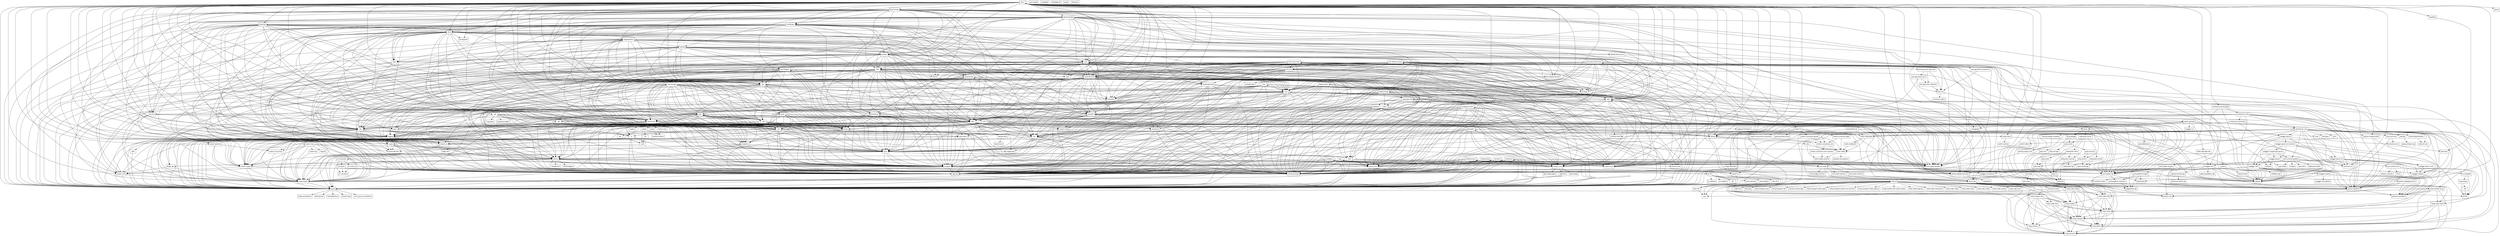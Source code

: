digraph "G" {
node ["fontname"="Times New Roman"]
"tekuacceptancetests" ["shape"="rectangle","label"="acceptance-tests"]
"tekubls" ["shape"="rectangle","label"="bls"]
"tekussz" ["shape"="rectangle","label"="ssz"]
"orgbouncycastlebcprovjdk15on" ["shape"="rectangle","label"="bcprov-jdk15on"]
"comgoogleguavaguava" ["shape"="rectangle","label"="guava"]
"orgapachecommonscommonslang3" ["shape"="rectangle","label"="commons-lang3"]
"orgapachelogginglog4jlog4japi" ["shape"="rectangle","label"="log4j-api"]
"tekuinfrastructureunsigned" ["shape"="rectangle","label"="unsigned"]
"orgapachetuwenituwenibytes" ["shape"="rectangle","label"="tuweni-bytes"]
"orgapachetuwenituwenicrypto" ["shape"="rectangle","label"="tuweni-crypto"]
"orgapachetuwenituweniunits" ["shape"="rectangle","label"="tuweni-units"]
"orgapachetuwenituweniio" ["shape"="rectangle","label"="tuweni-io"]
"comgithubjnrjnrffi" ["shape"="rectangle","label"="jnr-ffi"]
"comgithubjnrjffi" ["shape"="rectangle","label"="jffi"]
"orgow2asmasmcommons" ["shape"="rectangle","label"="asm-commons"]
"orgow2asmasmtree" ["shape"="rectangle","label"="asm-tree"]
"orgow2asmasm" ["shape"="rectangle","label"="asm"]
"orgow2asmasmanalysis" ["shape"="rectangle","label"="asm-analysis"]
"orgow2asmasmutil" ["shape"="rectangle","label"="asm-util"]
"comgithubjnrjnra64asm" ["shape"="rectangle","label"="jnr-a64asm"]
"comgithubjnrjnrx86asm" ["shape"="rectangle","label"="jnr-x86asm"]
"orgapachetuwenituwenissz" ["shape"="rectangle","label"="tuweni-ssz"]
"orgjetbrainskotlinkotlinstdlib" ["shape"="rectangle","label"="kotlin-stdlib"]
"orgjetbrainskotlinkotlinstdlibcommon" ["shape"="rectangle","label"="kotlin-stdlib-common"]
"orgjetbrainsannotations" ["shape"="rectangle","label"="jetbrains-annotations"]
"techpegasysjblst" ["shape"="rectangle","label"="jblst"]
"tekuinfrastructurecrypto" ["shape"="rectangle","label"="crypto"]
"tekuinfrastructurelogging" ["shape"="rectangle","label"="logging"]
"tekuinfrastructuretime" ["shape"="rectangle","label"="time"]
"tekudataserializer" ["shape"="rectangle","label"="serializer"]
"comfasterxmljacksoncorejacksondatabind" ["shape"="rectangle","label"="jackson-databind"]
"comfasterxmljacksoncorejacksonannotations" ["shape"="rectangle","label"="jackson-annotations"]
"comfasterxmljacksoncorejacksoncore" ["shape"="rectangle","label"="jackson-core"]
"ioswaggercorev3swaggerannotations" ["shape"="rectangle","label"="swagger-annotations"]
"comgoogleguavafailureaccess" ["shape"="rectangle","label"="failureaccess"]
"comgoogleguavalistenablefuture" ["shape"="rectangle","label"="listenablefuture"]
"comgooglecodefindbugsjsr305" ["shape"="rectangle","label"="jsr305"]
"orgcheckerframeworkcheckerqual" ["shape"="rectangle","label"="checker-qual"]
"comgoogleerrorproneerror_prone_annotations" ["shape"="rectangle","label"="error_prone_annotations"]
"comgooglej2objcj2objcannotations" ["shape"="rectangle","label"="j2objc-annotations"]
"tekudata" ["shape"="rectangle","label"="data"]
"tekuethbenchmarktests" ["shape"="rectangle","label"="eth-benchmark-tests"]
"tekuethereumweaksubjectivity" ["shape"="rectangle","label"="weaksubjectivity"]
"tekuethereumspec" ["shape"="rectangle","label"="spec"]
"itunimidsifastutil" ["shape"="rectangle","label"="fastutil"]
"itunimidsifastutilextra" ["shape"="rectangle","label"="fastutil-extra"]
"itunimidsifastutilcore" ["shape"="rectangle","label"="fastutil-core"]
"tekuutil" ["shape"="rectangle","label"="util"]
"tekuinfrastructurecollections" ["shape"="rectangle","label"="collections"]
"tekuethtests" ["shape"="rectangle","label"="eth-tests"]
"tekuinfrastructureasync" ["shape"="rectangle","label"="async"]
"tekuethereumcore" ["shape"="rectangle","label"="core"]
"tekuethereumstatetransition" ["shape"="rectangle","label"="statetransition"]
"tekustorage" ["shape"="rectangle","label"="storage"]
"tekuethreferencetests" ["shape"="rectangle","label"="eth-reference-tests"]
"tekuethereum" ["shape"="rectangle","label"="ethereum"]
"tekuforkchoicetests" ["shape"="rectangle","label"="fork-choice-tests"]
"tekufuzz" ["shape"="rectangle","label"="fuzz"]
"tekuethereumnetworks" ["shape"="rectangle","label"="networks"]
"tekuinfrastructure" ["shape"="rectangle","label"="infrastructure"]
"tekunetworking" ["shape"="rectangle","label"="networking"]
"tekupow" ["shape"="rectangle","label"="pow"]
"orgweb3jcore" ["shape"="rectangle","label"="core"]
"orgweb3jcrypto" ["shape"="rectangle","label"="crypto"]
"orgweb3jabi" ["shape"="rectangle","label"="abi"]
"orgweb3jutils" ["shape"="rectangle","label"="utils"]
"orgslf4jslf4japi" ["shape"="rectangle","label"="slf4j-api"]
"orgweb3jrlp" ["shape"="rectangle","label"="rlp"]
"orgweb3jtuples" ["shape"="rectangle","label"="tuples"]
"comgithubjnrjnrunixsocket" ["shape"="rectangle","label"="jnr-unixsocket"]
"comgithubjnrjnrenxio" ["shape"="rectangle","label"="jnr-enxio"]
"comgithubjnrjnrconstants" ["shape"="rectangle","label"="jnr-constants"]
"comgithubjnrjnrposix" ["shape"="rectangle","label"="jnr-posix"]
"comsquareupokhttp3logginginterceptor" ["shape"="rectangle","label"="logging-interceptor"]
"comsquareupokhttp3okhttp" ["shape"="rectangle","label"="okhttp"]
"comsquareupokiookio" ["shape"="rectangle","label"="okio"]
"orgjetbrainskotlinkotlinstdlibjdk8" ["shape"="rectangle","label"="kotlin-stdlib-jdk8"]
"orgjetbrainskotlinkotlinstdlibjdk7" ["shape"="rectangle","label"="kotlin-stdlib-jdk7"]
"ioreactivexrxjava2rxjava" ["shape"="rectangle","label"="rxjava"]
"orgreactivestreamsreactivestreams" ["shape"="rectangle","label"="reactive-streams"]
"orgjavawebsocketJavaWebSocket" ["shape"="rectangle","label"="Java-WebSocket"]
"tekuethereumpowapi" ["shape"="rectangle","label"="api"]
"tekuinfrastructureevents" ["shape"="rectangle","label"="events"]
"tekuinfrastructuremetrics" ["shape"="rectangle","label"="metrics"]
"orghyperledgerbesupluginapi" ["shape"="rectangle","label"="plugin-api"]
"tekuinfrastructuresubscribers" ["shape"="rectangle","label"="subscribers"]
"tekuservicesserviceutils" ["shape"="rectangle","label"="serviceutils"]
"tekustorageapi" ["shape"="rectangle","label"="api"]
"comgooglecodegsongson" ["shape"="rectangle","label"="gson"]
"tekuprotoarray" ["shape"="rectangle","label"="protoarray"]
"tekuservices" ["shape"="rectangle","label"="services"]
"tekusync" ["shape"="rectangle","label"="sync"]
"tekunetworkingp2p" ["shape"="rectangle","label"="p2p"]
"tekunetworkingeth2" ["shape"="rectangle","label"="eth2"]
"tekuinfrastructureexceptions" ["shape"="rectangle","label"="exceptions"]
"tekuteku" ["shape"="rectangle","label"="teku"]
"tekudatasigningrecord" ["shape"="rectangle","label"="signingrecord"]
"tekudatapublisher" ["shape"="rectangle","label"="publisher"]
"tekuinfrastructureversion" ["shape"="rectangle","label"="version"]
"comfasterxmljacksondataformatjacksondataformatyaml" ["shape"="rectangle","label"="jackson-dataformat-yaml"]
"orghyperledgerbesuinternalmetricscore" ["shape"="rectangle","label"="metrics-core"]
"tekudatabeaconrestapi" ["shape"="rectangle","label"="beaconrestapi"]
"tekudataprovider" ["shape"="rectangle","label"="provider"]
"tekuinfrastructureio" ["shape"="rectangle","label"="io"]
"orgapachetuwenituwenijunit" ["shape"="rectangle","label"="tuweni-junit"]
"orgassertjassertjcore" ["shape"="rectangle","label"="assertj-core"]
"orgmockitomockitocore" ["shape"="rectangle","label"="mockito-core"]
"orgjunitjupiterjunitjupiterapi" ["shape"="rectangle","label"="junit-jupiter-api"]
"orgjunitjupiterjunitjupiterparams" ["shape"="rectangle","label"="junit-jupiter-params"]
"orgapachelogginglog4jlog4jcore" ["shape"="rectangle","label"="log4j-core"]
"orgapachetuwenituweniconfig" ["shape"="rectangle","label"="tuweni-config"]
"orgapachetuwenituwenitoml" ["shape"="rectangle","label"="tuweni-toml"]
"tekuinfrastructurehttp" ["shape"="rectangle","label"="http"]
"tekuethereumevents" ["shape"="rectangle","label"="events"]
"iolibp2pjvmlibp2pminimal" ["shape"="rectangle","label"="jvm-libp2p-minimal"]
"iovertxvertxcore" ["shape"="rectangle","label"="vertx-core"]
"orgapachetuwenituweniplumtree" ["shape"="rectangle","label"="tuweni-plumtree"]
"orgapachetuwenituwenirlpx" ["shape"="rectangle","label"="tuweni-rlpx"]
"orgapachetuwenituwenirlp" ["shape"="rectangle","label"="tuweni-rlp"]
"orgapachetuwenituweniconcurrent" ["shape"="rectangle","label"="tuweni-concurrent"]
"orgxerialsnappysnappyjava" ["shape"="rectangle","label"="snappy-java"]
"orgloglloglapi" ["shape"="rectangle","label"="logl-api"]
"tekuvalidatorapi" ["shape"="rectangle","label"="api"]
"tekuvalidatorcoordinator" ["shape"="rectangle","label"="coordinator"]
"comfasterxmljacksonmodulejacksonmodulekotlin" ["shape"="rectangle","label"="jackson-module-kotlin"]
"orgjetbrainskotlinkotlinreflect" ["shape"="rectangle","label"="kotlin-reflect"]
"ioswaggercorev3swaggercore" ["shape"="rectangle","label"="swagger-core"]
"iogithubclassgraphclassgraph" ["shape"="rectangle","label"="classgraph"]
"iojavalinjavalin" ["shape"="rectangle","label"="javalin"]
"orgeclipsejettyjettywebapp" ["shape"="rectangle","label"="jetty-webapp"]
"orgeclipsejettyjettyservlet" ["shape"="rectangle","label"="jetty-servlet"]
"orgeclipsejettyjettysecurity" ["shape"="rectangle","label"="jetty-security"]
"orgeclipsejettyjettyserver" ["shape"="rectangle","label"="jetty-server"]
"javaxservletjavaxservletapi" ["shape"="rectangle","label"="javax.servlet-api"]
"orgeclipsejettyjettyhttp" ["shape"="rectangle","label"="jetty-http"]
"orgeclipsejettyjettyio" ["shape"="rectangle","label"="jetty-io"]
"orgeclipsejettyjettyutil" ["shape"="rectangle","label"="jetty-util"]
"orgeclipsejettyjettyutilajax" ["shape"="rectangle","label"="jetty-util-ajax"]
"orgeclipsejettyjettyxml" ["shape"="rectangle","label"="jetty-xml"]
"orgeclipsejettywebsocketwebsocketserver" ["shape"="rectangle","label"="websocket-server"]
"orgeclipsejettywebsocketwebsocketservlet" ["shape"="rectangle","label"="websocket-servlet"]
"orgeclipsejettywebsocketwebsocketapi" ["shape"="rectangle","label"="websocket-api"]
"orgeclipsejettywebsocketwebsocketclient" ["shape"="rectangle","label"="websocket-client"]
"orgeclipsejettyjettyclient" ["shape"="rectangle","label"="jetty-client"]
"orgeclipsejettywebsocketwebsocketcommon" ["shape"="rectangle","label"="websocket-common"]
"iojavalinjavalinopenapi" ["shape"="rectangle","label"="javalin-openapi"]
"ioswaggerparserv3swaggerparser" ["shape"="rectangle","label"="swagger-parser"]
"ccviledakotlinopenapi3dsl" ["shape"="rectangle","label"="kotlin-openapi3-dsl"]
"orgwebjarsswaggerui" ["shape"="rectangle","label"="swagger-ui"]
"ioswaggercorev3swaggermodels" ["shape"="rectangle","label"="swagger-models"]
"tekudatadataexchange" ["shape"="rectangle","label"="dataexchange"]
"tekudatayaml" ["shape"="rectangle","label"="yaml"]
"tekuethereumdataproviders" ["shape"="rectangle","label"="dataproviders"]
"ioprometheussimpleclient" ["shape"="rectangle","label"="simpleclient"]
"iovertxvertxweb" ["shape"="rectangle","label"="vertx-web"]
"orghdrhistogramHdrHistogram" ["shape"="rectangle","label"="HdrHistogram"]
"tekunetworkingnat" ["shape"="rectangle","label"="nat"]
"orgjupnporgjupnp" ["shape"="rectangle","label"="org.jupnp"]
"orgjupnporgjupnpsupport" ["shape"="rectangle","label"="org.jupnp.support"]
"tekuservicesbeaconchain" ["shape"="rectangle","label"="beaconchain"]
"tekuservicespowchain" ["shape"="rectangle","label"="powchain"]
"tekuvalidatorclient" ["shape"="rectangle","label"="client"]
"tekuvalidatorbeaconnode" ["shape"="rectangle","label"="beaconnode"]
"tekuvalidatorrelaypublisher" ["shape"="rectangle","label"="relaypublisher"]
"tekuvalidatoreventadapter" ["shape"="rectangle","label"="eventadapter"]
"tekuvalidatorremote" ["shape"="rectangle","label"="remote"]
"comlaunchdarklyokhttpeventsource" ["shape"="rectangle","label"="okhttp-eventsource"]
"techpegasyssignersinternalblskeystore" ["shape"="rectangle","label"="bls-keystore"]
"tekuservicestimer" ["shape"="rectangle","label"="timer"]
"orgquartzschedulerquartz" ["shape"="rectangle","label"="quartz"]
"comzaxxerHikariCPjava7" ["shape"="rectangle","label"="HikariCP-java7"]
"orgapachetuwenituwenikv" ["shape"="rectangle","label"="tuweni-kv"]
"tekuserviceschainstorage" ["shape"="rectangle","label"="chainstorage"]
"commonsiocommonsio" ["shape"="rectangle","label"="commons-io"]
"infopicoclipicocli" ["shape"="rectangle","label"="picocli"]
"ionettynettyall" ["shape"="rectangle","label"="netty-all"]
"ionettynettycodechttp2" ["shape"="rectangle","label"="netty-codec-http2"]
"ionettynettycodechttp" ["shape"="rectangle","label"="netty-codec-http"]
"ionettynettyhandler" ["shape"="rectangle","label"="netty-handler"]
"ionettynettycodec" ["shape"="rectangle","label"="netty-codec"]
"ionettynettytransport" ["shape"="rectangle","label"="netty-transport"]
"ionettynettybuffer" ["shape"="rectangle","label"="netty-buffer"]
"ionettynettycommon" ["shape"="rectangle","label"="netty-common"]
"ionettynettyresolver" ["shape"="rectangle","label"="netty-resolver"]
"ionettynettyhandlerproxy" ["shape"="rectangle","label"="netty-handler-proxy"]
"ionettynettycodecsocks" ["shape"="rectangle","label"="netty-codec-socks"]
"ionettynettyresolverdns" ["shape"="rectangle","label"="netty-resolver-dns"]
"ionettynettycodecdns" ["shape"="rectangle","label"="netty-codec-dns"]
"ionettynettycodechaproxy" ["shape"="rectangle","label"="netty-codec-haproxy"]
"ionettynettycodecmemcache" ["shape"="rectangle","label"="netty-codec-memcache"]
"ionettynettycodecmqtt" ["shape"="rectangle","label"="netty-codec-mqtt"]
"ionettynettycodecredis" ["shape"="rectangle","label"="netty-codec-redis"]
"ionettynettycodecsmtp" ["shape"="rectangle","label"="netty-codec-smtp"]
"ionettynettycodecstomp" ["shape"="rectangle","label"="netty-codec-stomp"]
"ionettynettycodecxml" ["shape"="rectangle","label"="netty-codec-xml"]
"comfasterxmlaaltoxml" ["shape"="rectangle","label"="aalto-xml"]
"orgcodehauswoodstoxstax2api" ["shape"="rectangle","label"="stax2-api"]
"ionettynettytransportsctp" ["shape"="rectangle","label"="netty-transport-sctp"]
"ionettynettytransportudt" ["shape"="rectangle","label"="netty-transport-udt"]
"combarchartudtbarchartudtbundle" ["shape"="rectangle","label"="barchart-udt-bundle"]
"ionettynettytransportnativeepoll" ["shape"="rectangle","label"="netty-transport-native-epoll"]
"ionettynettytransportnativeunixcommon" ["shape"="rectangle","label"="netty-transport-native-unix-common"]
"ionettynettytransportnativekqueue" ["shape"="rectangle","label"="netty-transport-native-kqueue"]
"ionettynettyresolverdnsnativemacos" ["shape"="rectangle","label"="netty-resolver-dns-native-macos"]
"comgoogleprotobufprotobufjava" ["shape"="rectangle","label"="protobuf-java"]
"iovertxvertxwebcommon" ["shape"="rectangle","label"="vertx-web-common"]
"iovertxvertxauthcommon" ["shape"="rectangle","label"="vertx-auth-common"]
"iovertxvertxbridgecommon" ["shape"="rectangle","label"="vertx-bridge-common"]
"orgapachelogginglog4jlog4jslf4jimpl" ["shape"="rectangle","label"="log4j-slf4j-impl"]
"organtlrantlr4runtime" ["shape"="rectangle","label"="antlr4-runtime"]
"tekuvalidator" ["shape"="rectangle","label"="validator"]
"tekuethereumpow" ["shape"="rectangle","label"="pow"]
"tekusszgenerator" ["shape"="rectangle","label"="generator"]
"commonscodeccommonscodec" ["shape"="rectangle","label"="commons-codec"]
"netbytebuddybytebuddy" ["shape"="rectangle","label"="byte-buddy"]
"netbytebuddybytebuddyagent" ["shape"="rectangle","label"="byte-buddy-agent"]
"orgobjenesisobjenesis" ["shape"="rectangle","label"="objenesis"]
"orgjunitplatformjunitplatformcommons" ["shape"="rectangle","label"="junit-platform-commons"]
"orgapiguardianapiguardianapi" ["shape"="rectangle","label"="apiguardian-api"]
"orgopentest4jopentest4j" ["shape"="rectangle","label"="opentest4j"]
"comgooglecodejsonsimplejsonsimple" ["shape"="rectangle","label"="json-simple"]
"orgopenjdkjmhjmhcore" ["shape"="rectangle","label"="jmh-core"]
"netsfjoptsimplejoptsimple" ["shape"="rectangle","label"="jopt-simple"]
"orgapachecommonscommonsmath3" ["shape"="rectangle","label"="commons-math3"]
"orgopenjdkjmhjmhgeneratorannprocess" ["shape"="rectangle","label"="jmh-generator-annprocess"]
"orgopenjdkjmhjmhgeneratorbytecode" ["shape"="rectangle","label"="jmh-generator-bytecode"]
"orgopenjdkjmhjmhgeneratorasm" ["shape"="rectangle","label"="jmh-generator-asm"]
"orgopenjdkjmhjmhgeneratorreflection" ["shape"="rectangle","label"="jmh-generator-reflection"]
"orgapachecommonscommonstext" ["shape"="rectangle","label"="commons-text"]
"orgyamlsnakeyaml" ["shape"="rectangle","label"="snakeyaml"]
"orgjetbrainskotlinxkotlinxcoroutinesguava" ["shape"="rectangle","label"="kotlinx-coroutines-guava"]
"orgjetbrainskotlinxkotlinxcoroutinescore" ["shape"="rectangle","label"="kotlinx-coroutines-core"]
"orgjetbrainskotlinxkotlinxcoroutinescorecommon" ["shape"="rectangle","label"="kotlinx-coroutines-core-common"]
"orgapachetuwenituweniconcurrentcoroutines" ["shape"="rectangle","label"="tuweni-concurrent-coroutines"]
"orgjetbrainskotlinxkotlinxcoroutinesjdk8" ["shape"="rectangle","label"="kotlinx-coroutines-jdk8"]
"javaxpersistencejavaxpersistenceapi" ["shape"="rectangle","label"="javax.persistence-api"]
"orgrocksdbrocksdbjni" ["shape"="rectangle","label"="rocksdbjni"]
"orgfusesourceleveldbjnileveldbjniall" ["shape"="rectangle","label"="leveldbjni-all"]
"orgawaitilityawaitility" ["shape"="rectangle","label"="awaitility"]
"orghamcresthamcrest" ["shape"="rectangle","label"="hamcrest"]
"orgmockservermockserverjunitjupiter" ["shape"="rectangle","label"="mockserver-junit-jupiter"]
"orgmockservermockservernetty" ["shape"="rectangle","label"="mockserver-netty"]
"orgmockservermockserverclientjava" ["shape"="rectangle","label"="mockserver-client-java"]
"orgmockservermockservercore" ["shape"="rectangle","label"="mockserver-core"]
"ioswaggerparserv3swaggerparserv2converter" ["shape"="rectangle","label"="swagger-parser-v2-converter"]
"ioswaggerswaggercompatspecparser" ["shape"="rectangle","label"="swagger-compat-spec-parser"]
"ioswaggerswaggerparser" ["shape"="rectangle","label"="swagger-parser"]
"ioswaggerswaggercore" ["shape"="rectangle","label"="swagger-core"]
"ioswaggerswaggermodels" ["shape"="rectangle","label"="swagger-models"]
"ioswaggerswaggerannotations" ["shape"="rectangle","label"="swagger-annotations"]
"javaxvalidationvalidationapi" ["shape"="rectangle","label"="validation-api"]
"orgslf4jslf4jext" ["shape"="rectangle","label"="slf4j-ext"]
"comgithubjavajsontoolsjsonschemavalidator" ["shape"="rectangle","label"="json-schema-validator"]
"comgithubjavajsontoolsjsonschemacore" ["shape"="rectangle","label"="json-schema-core"]
"comgithubjavajsontoolsuritemplate" ["shape"="rectangle","label"="uri-template"]
"comgithubjavajsontoolsmsgsimple" ["shape"="rectangle","label"="msg-simple"]
"comgithubjavajsontoolsbtf" ["shape"="rectangle","label"="btf"]
"comgithubjavajsontoolsjacksoncoreutils" ["shape"="rectangle","label"="jackson-coreutils"]
"orgmozillarhino" ["shape"="rectangle","label"="rhino"]
"comsunmailmailapi" ["shape"="rectangle","label"="mailapi"]
"jodatimejodatime" ["shape"="rectangle","label"="joda-time"]
"comgooglecodelibphonenumberlibphonenumber" ["shape"="rectangle","label"="libphonenumber"]
"ioswaggerparserv3swaggerparserv3" ["shape"="rectangle","label"="swagger-parser-v3"]
"comfasterxmljacksondatatypejacksondatatypejsr310" ["shape"="rectangle","label"="jackson-datatype-jsr310"]
"jakartaxmlbindjakartaxmlbindapi" ["shape"="rectangle","label"="jakarta.xml.bind-api"]
"jakartaactivationjakartaactivationapi" ["shape"="rectangle","label"="jakarta.activation-api"]
"jakartavalidationjakartavalidationapi" ["shape"="rectangle","label"="jakarta.validation-api"]
"ioswaggerparserv3swaggerparsercore" ["shape"="rectangle","label"="swagger-parser-core"]
"orgapachevelocityvelocityenginescripting" ["shape"="rectangle","label"="velocity-engine-scripting"]
"orgapachevelocityvelocityenginecore" ["shape"="rectangle","label"="velocity-engine-core"]
"comjaywayjsonpathjsonpath" ["shape"="rectangle","label"="json-path"]
"netminidevjsonsmart" ["shape"="rectangle","label"="json-smart"]
"netminidevaccessorssmart" ["shape"="rectangle","label"="accessors-smart"]
"netjavacrumbsjsonunitjsonunitcore" ["shape"="rectangle","label"="json-unit-core"]
"orghamcresthamcrestcore" ["shape"="rectangle","label"="hamcrest-core"]
"comlmaxdisruptor" ["shape"="rectangle","label"="disruptor"]
"comjcraftjzlib" ["shape"="rectangle","label"="jzlib"]
"javaxxmlbindjaxbapi" ["shape"="rectangle","label"="jaxb-api"]
"javaxactivationjavaxactivationapi" ["shape"="rectangle","label"="javax.activation-api"]
"orgxmlunitxmlunitplaceholders" ["shape"="rectangle","label"="xmlunit-placeholders"]
"orgxmlunitxmlunitcore" ["shape"="rectangle","label"="xmlunit-core"]
"orgjunitjupiterjunitjupiterengine" ["shape"="rectangle","label"="junit-jupiter-engine"]
"orgjunitplatformjunitplatformengine" ["shape"="rectangle","label"="junit-platform-engine"]
"orgjsoupjsoup" ["shape"="rectangle","label"="jsoup"]
"comsquareupokhttp3mockwebserver" ["shape"="rectangle","label"="mockwebserver"]
"junitjunit" ["shape"="rectangle","label"="junit"]
"techpegasysdiscoverydiscovery" ["shape"="rectangle","label"="discovery"]
"ioprojectreactorreactorcore" ["shape"="rectangle","label"="reactor-core"]
"tekuacceptancetests" -> "tekuacceptancetests"
"tekuacceptancetests" -> "orgapachetuwenituwenijunit"
"tekuacceptancetests" -> "orgassertjassertjcore"
"tekuacceptancetests" -> "orgmockitomockitocore"
"tekuacceptancetests" -> "orgjunitjupiterjunitjupiterapi"
"tekuacceptancetests" -> "orgjunitjupiterjunitjupiterparams"
"tekuacceptancetests" -> "tekubls"
"tekuacceptancetests" -> "tekuinfrastructuretime"
"tekuacceptancetests" -> "tekudataserializer"
"tekuacceptancetests" -> "comgoogleguavaguava"
"tekuacceptancetests" -> "orgapachecommonscommonslang3"
"tekuacceptancetests" -> "orgapachelogginglog4jlog4japi"
"tekuacceptancetests" -> "tekuinfrastructureunsigned"
"tekubls" -> "tekussz"
"tekubls" -> "orgbouncycastlebcprovjdk15on"
"tekubls" -> "comgoogleguavaguava"
"tekubls" -> "orgapachecommonscommonslang3"
"tekubls" -> "orgapachelogginglog4jlog4japi"
"tekubls" -> "tekuinfrastructureunsigned"
"tekubls" -> "orgapachetuwenituwenibytes"
"tekubls" -> "orgapachetuwenituwenicrypto"
"tekubls" -> "orgapachetuwenituwenissz"
"tekubls" -> "techpegasysjblst"
"tekubls" -> "tekuinfrastructurecrypto"
"tekubls" -> "tekuinfrastructurelogging"
"tekussz" -> "comgoogleguavaguava"
"tekussz" -> "orgapachecommonscommonslang3"
"tekussz" -> "orgapachelogginglog4jlog4japi"
"tekussz" -> "tekuinfrastructureunsigned"
"tekussz" -> "orgapachetuwenituwenibytes"
"tekussz" -> "orgapachetuwenituwenissz"
"comgoogleguavaguava" -> "comgoogleguavafailureaccess"
"comgoogleguavaguava" -> "comgoogleguavalistenablefuture"
"comgoogleguavaguava" -> "comgooglecodefindbugsjsr305"
"comgoogleguavaguava" -> "orgcheckerframeworkcheckerqual"
"comgoogleguavaguava" -> "comgoogleerrorproneerror_prone_annotations"
"comgoogleguavaguava" -> "comgooglej2objcj2objcannotations"
"tekuinfrastructureunsigned" -> "comgoogleguavaguava"
"tekuinfrastructureunsigned" -> "orgapachecommonscommonslang3"
"tekuinfrastructureunsigned" -> "orgapachelogginglog4jlog4japi"
"orgapachetuwenituwenibytes" -> "comgoogleguavaguava"
"orgapachetuwenituwenicrypto" -> "orgapachetuwenituweniunits"
"orgapachetuwenituwenicrypto" -> "orgapachetuwenituwenibytes"
"orgapachetuwenituwenicrypto" -> "orgapachetuwenituweniio"
"orgapachetuwenituwenicrypto" -> "comgoogleguavaguava"
"orgapachetuwenituwenicrypto" -> "comgithubjnrjnrffi"
"orgapachetuwenituweniunits" -> "orgapachetuwenituwenibytes"
"orgapachetuwenituweniunits" -> "comgoogleguavaguava"
"orgapachetuwenituweniio" -> "comgoogleguavaguava"
"orgapachetuwenituweniio" -> "commonscodeccommonscodec"
"comgithubjnrjnrffi" -> "comgithubjnrjffi"
"comgithubjnrjnrffi" -> "orgow2asmasmcommons"
"comgithubjnrjnrffi" -> "orgow2asmasmanalysis"
"comgithubjnrjnrffi" -> "orgow2asmasmutil"
"comgithubjnrjnrffi" -> "orgow2asmasmtree"
"comgithubjnrjnrffi" -> "orgow2asmasm"
"comgithubjnrjnrffi" -> "comgithubjnrjnra64asm"
"comgithubjnrjnrffi" -> "comgithubjnrjnrx86asm"
"orgow2asmasmcommons" -> "orgow2asmasmtree"
"orgow2asmasmtree" -> "orgow2asmasm"
"orgow2asmasmanalysis" -> "orgow2asmasmtree"
"orgow2asmasmutil" -> "orgow2asmasmtree"
"orgapachetuwenituwenissz" -> "orgapachetuwenituwenicrypto"
"orgapachetuwenituwenissz" -> "orgapachetuwenituwenibytes"
"orgapachetuwenituwenissz" -> "orgjetbrainskotlinkotlinstdlib"
"orgjetbrainskotlinkotlinstdlib" -> "orgjetbrainskotlinkotlinstdlibcommon"
"orgjetbrainskotlinkotlinstdlib" -> "orgjetbrainsannotations"
"techpegasysjblst" -> "comgoogleguavaguava"
"tekuinfrastructurecrypto" -> "comgoogleguavaguava"
"tekuinfrastructurecrypto" -> "orgapachecommonscommonslang3"
"tekuinfrastructurecrypto" -> "orgapachelogginglog4jlog4japi"
"tekuinfrastructurecrypto" -> "tekuinfrastructureunsigned"
"tekuinfrastructurecrypto" -> "orgbouncycastlebcprovjdk15on"
"tekuinfrastructurelogging" -> "comgoogleguavaguava"
"tekuinfrastructurelogging" -> "orgapachecommonscommonslang3"
"tekuinfrastructurelogging" -> "orgapachelogginglog4jlog4japi"
"tekuinfrastructurelogging" -> "tekuinfrastructureunsigned"
"tekuinfrastructurelogging" -> "orgapachelogginglog4jlog4jcore"
"tekuinfrastructurelogging" -> "orgapachetuwenituwenibytes"
"tekuinfrastructuretime" -> "comgoogleguavaguava"
"tekuinfrastructuretime" -> "orgapachecommonscommonslang3"
"tekuinfrastructuretime" -> "orgapachelogginglog4jlog4japi"
"tekuinfrastructuretime" -> "tekuinfrastructureunsigned"
"tekuinfrastructuretime" -> "orgapachetuwenituwenijunit"
"tekuinfrastructuretime" -> "orgassertjassertjcore"
"tekuinfrastructuretime" -> "orgmockitomockitocore"
"tekuinfrastructuretime" -> "orgjunitjupiterjunitjupiterapi"
"tekuinfrastructuretime" -> "orgjunitjupiterjunitjupiterparams"
"tekudataserializer" -> "comgoogleguavaguava"
"tekudataserializer" -> "orgapachecommonscommonslang3"
"tekudataserializer" -> "orgapachelogginglog4jlog4japi"
"tekudataserializer" -> "tekuinfrastructureunsigned"
"tekudataserializer" -> "tekubls"
"tekudataserializer" -> "tekuethereumspec"
"tekudataserializer" -> "tekuutil"
"tekudataserializer" -> "orgapachetuwenituwenibytes"
"tekudataserializer" -> "comfasterxmljacksoncorejacksondatabind"
"tekudataserializer" -> "ioswaggercorev3swaggerannotations"
"comfasterxmljacksoncorejacksondatabind" -> "comfasterxmljacksoncorejacksonannotations"
"comfasterxmljacksoncorejacksondatabind" -> "comfasterxmljacksoncorejacksoncore"
"tekudata" -> "tekudata"
"tekudata" -> "orgapachetuwenituwenijunit"
"tekudata" -> "orgassertjassertjcore"
"tekudata" -> "orgmockitomockitocore"
"tekudata" -> "orgjunitjupiterjunitjupiterapi"
"tekudata" -> "orgjunitjupiterjunitjupiterparams"
"tekudata" -> "comgoogleguavaguava"
"tekudata" -> "orgapachecommonscommonslang3"
"tekudata" -> "orgapachelogginglog4jlog4japi"
"tekudata" -> "tekuinfrastructureunsigned"
"tekuethbenchmarktests" -> "tekuethbenchmarktests"
"tekuethbenchmarktests" -> "orgapachetuwenituwenijunit"
"tekuethbenchmarktests" -> "orgassertjassertjcore"
"tekuethbenchmarktests" -> "orgmockitomockitocore"
"tekuethbenchmarktests" -> "orgjunitjupiterjunitjupiterapi"
"tekuethbenchmarktests" -> "orgjunitjupiterjunitjupiterparams"
"tekuethbenchmarktests" -> "orgopenjdkjmhjmhcore"
"tekuethbenchmarktests" -> "orgopenjdkjmhjmhgeneratorannprocess"
"tekuethbenchmarktests" -> "orgapachetuwenituwenissz"
"tekuethbenchmarktests" -> "orgopenjdkjmhjmhgeneratorbytecode"
"tekuethbenchmarktests" -> "comgoogleguavaguava"
"tekuethbenchmarktests" -> "orgapachecommonscommonslang3"
"tekuethbenchmarktests" -> "orgapachelogginglog4jlog4japi"
"tekuethbenchmarktests" -> "tekuinfrastructureunsigned"
"tekuethbenchmarktests" -> "tekubls"
"tekuethbenchmarktests" -> "tekuethereumweaksubjectivity"
"tekuethbenchmarktests" -> "tekuethereumspec"
"tekuethbenchmarktests" -> "tekuethtests"
"tekuethbenchmarktests" -> "tekuinfrastructureasync"
"tekuethbenchmarktests" -> "tekudata"
"tekuethbenchmarktests" -> "tekuethereumcore"
"tekuethbenchmarktests" -> "tekuethereumstatetransition"
"tekuethbenchmarktests" -> "tekustorage"
"tekuethbenchmarktests" -> "orgapachetuwenituwenibytes"
"tekuethereumweaksubjectivity" -> "comgoogleguavaguava"
"tekuethereumweaksubjectivity" -> "orgapachecommonscommonslang3"
"tekuethereumweaksubjectivity" -> "orgapachelogginglog4jlog4japi"
"tekuethereumweaksubjectivity" -> "tekuinfrastructureunsigned"
"tekuethereumweaksubjectivity" -> "tekuethereumcore"
"tekuethereumweaksubjectivity" -> "tekuethereumspec"
"tekuethereumweaksubjectivity" -> "tekuinfrastructureasync"
"tekuethereumweaksubjectivity" -> "tekuinfrastructurelogging"
"tekuethereumweaksubjectivity" -> "tekuinfrastructuretime"
"tekuethereumweaksubjectivity" -> "tekuprotoarray"
"tekuethereumweaksubjectivity" -> "tekustorage"
"tekuethereumspec" -> "orgapachecommonscommonslang3"
"tekuethereumspec" -> "orgapachelogginglog4jlog4japi"
"tekuethereumspec" -> "comfasterxmljacksoncorejacksondatabind"
"tekuethereumspec" -> "comfasterxmljacksondataformatjacksondataformatyaml"
"tekuethereumspec" -> "orgapachetuwenituwenissz"
"tekuethereumspec" -> "tekuinfrastructureasync"
"tekuethereumspec" -> "tekuinfrastructurecrypto"
"tekuethereumspec" -> "tekuinfrastructureio"
"tekuethereumspec" -> "tekuinfrastructurelogging"
"tekuethereumspec" -> "comgooglecodegsongson"
"tekuethereumspec" -> "orgapachetuwenituwenicrypto"
"tekuethereumspec" -> "orgapachetuwenituweniunits"
"tekuethereumspec" -> "orgapachetuwenituwenijunit"
"tekuethereumspec" -> "orgassertjassertjcore"
"tekuethereumspec" -> "orgmockitomockitocore"
"tekuethereumspec" -> "orgjunitjupiterjunitjupiterapi"
"tekuethereumspec" -> "orgjunitjupiterjunitjupiterparams"
"tekuethereumspec" -> "orgapachetuwenituwenibytes"
"tekuethereumspec" -> "tekubls"
"tekuethereumspec" -> "tekussz"
"tekuethereumspec" -> "itunimidsifastutil"
"tekuethereumspec" -> "tekuutil"
"tekuethereumspec" -> "tekuinfrastructurecollections"
"itunimidsifastutil" -> "itunimidsifastutilextra"
"itunimidsifastutilextra" -> "itunimidsifastutilcore"
"tekuutil" -> "comgoogleguavaguava"
"tekuutil" -> "orgapachecommonscommonslang3"
"tekuutil" -> "orgapachelogginglog4jlog4japi"
"tekuutil" -> "tekuinfrastructureunsigned"
"tekuutil" -> "tekuinfrastructureexceptions"
"tekuutil" -> "tekuinfrastructureio"
"tekuutil" -> "tekuinfrastructurelogging"
"tekuutil" -> "tekussz"
"tekuutil" -> "comfasterxmljacksoncorejacksondatabind"
"tekuutil" -> "comfasterxmljacksondataformatjacksondataformatyaml"
"tekuutil" -> "orgapachetuwenituwenibytes"
"tekuinfrastructurecollections" -> "comgoogleguavaguava"
"tekuinfrastructurecollections" -> "orgapachecommonscommonslang3"
"tekuinfrastructurecollections" -> "orgapachelogginglog4jlog4japi"
"tekuinfrastructurecollections" -> "tekuinfrastructureunsigned"
"tekuethtests" -> "comgoogleguavaguava"
"tekuethtests" -> "orgapachecommonscommonslang3"
"tekuethtests" -> "orgapachelogginglog4jlog4japi"
"tekuethtests" -> "tekuinfrastructureunsigned"
"tekuethtests" -> "tekubls"
"tekuethtests" -> "tekuethereumstatetransition"
"tekuethtests" -> "tekuethereumspec"
"tekuethtests" -> "tekuethereumnetworks"
"tekuethtests" -> "tekuinfrastructureasync"
"tekuethtests" -> "tekussz"
"tekuethtests" -> "tekustorage"
"tekuethtests" -> "tekuutil"
"tekuethtests" -> "comfasterxmljacksoncorejacksondatabind"
"tekuethtests" -> "comfasterxmljacksondataformatjacksondataformatyaml"
"tekuethtests" -> "orgapachecommonscommonstext"
"tekuethtests" -> "orgapachetuwenituwenibytes"
"tekuethtests" -> "orgjunitjupiterjunitjupiterparams"
"tekuinfrastructureasync" -> "comgoogleguavaguava"
"tekuinfrastructureasync" -> "orgapachecommonscommonslang3"
"tekuinfrastructureasync" -> "orgapachelogginglog4jlog4japi"
"tekuinfrastructureasync" -> "tekuinfrastructureunsigned"
"tekuinfrastructureasync" -> "tekuinfrastructuremetrics"
"tekuinfrastructureasync" -> "tekuinfrastructuretime"
"tekuethereumcore" -> "comgoogleguavaguava"
"tekuethereumcore" -> "orgapachecommonscommonslang3"
"tekuethereumcore" -> "orgapachelogginglog4jlog4japi"
"tekuethereumcore" -> "tekuinfrastructureunsigned"
"tekuethereumcore" -> "tekubls"
"tekuethereumcore" -> "tekudata"
"tekuethereumcore" -> "tekuinfrastructurecollections"
"tekuethereumcore" -> "tekuinfrastructureio"
"tekuethereumcore" -> "tekuinfrastructuremetrics"
"tekuethereumcore" -> "tekudatasigningrecord"
"tekuethereumcore" -> "tekuinfrastructureasync"
"tekuethereumcore" -> "tekussz"
"tekuethereumcore" -> "comfasterxmljacksoncorejacksondatabind"
"tekuethereumcore" -> "comfasterxmljacksondataformatjacksondataformatyaml"
"tekuethereumcore" -> "orgapachetuwenituwenicrypto"
"tekuethereumcore" -> "orgapachetuwenituwenissz"
"tekuethereumcore" -> "orgapachetuwenituwenibytes"
"tekuethereumcore" -> "orgapachetuwenituwenijunit"
"tekuethereumcore" -> "orgassertjassertjcore"
"tekuethereumcore" -> "orgmockitomockitocore"
"tekuethereumcore" -> "orgjunitjupiterjunitjupiterapi"
"tekuethereumcore" -> "orgjunitjupiterjunitjupiterparams"
"tekuethereumcore" -> "tekuethereumnetworks"
"tekuethereumstatetransition" -> "comgoogleguavaguava"
"tekuethereumstatetransition" -> "orgapachecommonscommonslang3"
"tekuethereumstatetransition" -> "orgapachelogginglog4jlog4japi"
"tekuethereumstatetransition" -> "tekuinfrastructureunsigned"
"tekuethereumstatetransition" -> "tekudata"
"tekuethereumstatetransition" -> "tekuethereumcore"
"tekuethereumstatetransition" -> "tekuethereumpowapi"
"tekuethereumstatetransition" -> "tekuethereumspec"
"tekuethereumstatetransition" -> "tekuethereumweaksubjectivity"
"tekuethereumstatetransition" -> "tekuinfrastructureasync"
"tekuethereumstatetransition" -> "tekuinfrastructurecollections"
"tekuethereumstatetransition" -> "tekuinfrastructurelogging"
"tekuethereumstatetransition" -> "tekuinfrastructuremetrics"
"tekuethereumstatetransition" -> "tekuinfrastructuresubscribers"
"tekuethereumstatetransition" -> "tekuinfrastructuretime"
"tekuethereumstatetransition" -> "tekupow"
"tekuethereumstatetransition" -> "tekuprotoarray"
"tekuethereumstatetransition" -> "tekuservicesserviceutils"
"tekuethereumstatetransition" -> "tekussz"
"tekuethereumstatetransition" -> "tekustorageapi"
"tekuethereumstatetransition" -> "comgooglecodegsongson"
"tekuethereumstatetransition" -> "orgapachetuwenituweniconfig"
"tekuethereumstatetransition" -> "orgapachetuwenituwenicrypto"
"tekuethereumstatetransition" -> "orgapachetuwenituweniunits"
"tekuethereumstatetransition" -> "orgapachetuwenituwenissz"
"tekuethereumstatetransition" -> "orgapachetuwenituwenijunit"
"tekuethereumstatetransition" -> "orgassertjassertjcore"
"tekuethereumstatetransition" -> "orgmockitomockitocore"
"tekuethereumstatetransition" -> "orgjunitjupiterjunitjupiterapi"
"tekuethereumstatetransition" -> "orgjunitjupiterjunitjupiterparams"
"tekuethereumstatetransition" -> "tekuethereumnetworks"
"tekuethereumstatetransition" -> "orghyperledgerbesuinternalmetricscore"
"tekuethreferencetests" -> "tekuethreferencetests"
"tekuethreferencetests" -> "orgapachetuwenituwenijunit"
"tekuethreferencetests" -> "orgassertjassertjcore"
"tekuethreferencetests" -> "orgmockitomockitocore"
"tekuethreferencetests" -> "orgjunitjupiterjunitjupiterapi"
"tekuethreferencetests" -> "orgjunitjupiterjunitjupiterparams"
"tekuethreferencetests" -> "tekubls"
"tekuethreferencetests" -> "tekuethereumcore"
"tekuethreferencetests" -> "tekuethereumnetworks"
"tekuethreferencetests" -> "tekuethereumspec"
"tekuethreferencetests" -> "tekuethereumstatetransition"
"tekuethreferencetests" -> "tekuethtests"
"tekuethreferencetests" -> "tekussz"
"tekuethreferencetests" -> "tekustorage"
"tekuethreferencetests" -> "tekuinfrastructureasync"
"tekuethreferencetests" -> "comfasterxmljacksoncorejacksondatabind"
"tekuethreferencetests" -> "comfasterxmljacksondataformatjacksondataformatyaml"
"tekuethreferencetests" -> "orgapachetuwenituwenibytes"
"tekuethreferencetests" -> "orgxerialsnappysnappyjava"
"tekuethreferencetests" -> "comgoogleguavaguava"
"tekuethreferencetests" -> "orgapachecommonscommonslang3"
"tekuethreferencetests" -> "orgapachelogginglog4jlog4japi"
"tekuethreferencetests" -> "tekuinfrastructureunsigned"
"tekuethereum" -> "tekuethereum"
"tekuethereum" -> "orgapachetuwenituwenijunit"
"tekuethereum" -> "orgassertjassertjcore"
"tekuethereum" -> "orgmockitomockitocore"
"tekuethereum" -> "orgjunitjupiterjunitjupiterapi"
"tekuethereum" -> "orgjunitjupiterjunitjupiterparams"
"tekuethereum" -> "comgoogleguavaguava"
"tekuethereum" -> "orgapachecommonscommonslang3"
"tekuethereum" -> "orgapachelogginglog4jlog4japi"
"tekuethereum" -> "tekuinfrastructureunsigned"
"tekuforkchoicetests" -> "tekuforkchoicetests"
"tekuforkchoicetests" -> "orgapachetuwenituwenijunit"
"tekuforkchoicetests" -> "orgassertjassertjcore"
"tekuforkchoicetests" -> "orgmockitomockitocore"
"tekuforkchoicetests" -> "orgjunitjupiterjunitjupiterapi"
"tekuforkchoicetests" -> "orgjunitjupiterjunitjupiterparams"
"tekuforkchoicetests" -> "tekubls"
"tekuforkchoicetests" -> "tekudata"
"tekuforkchoicetests" -> "tekuethereumcore"
"tekuforkchoicetests" -> "tekuethereumspec"
"tekuforkchoicetests" -> "tekuethereumstatetransition"
"tekuforkchoicetests" -> "tekuethtests"
"tekuforkchoicetests" -> "tekuprotoarray"
"tekuforkchoicetests" -> "tekussz"
"tekuforkchoicetests" -> "tekustorage"
"tekuforkchoicetests" -> "tekuinfrastructureasync"
"tekuforkchoicetests" -> "tekuutil"
"tekuforkchoicetests" -> "tekuethereumnetworks"
"tekuforkchoicetests" -> "comfasterxmljacksoncorejacksondatabind"
"tekuforkchoicetests" -> "comfasterxmljacksondataformatjacksondataformatyaml"
"tekuforkchoicetests" -> "orgapachetuwenituwenibytes"
"tekuforkchoicetests" -> "comgoogleguavaguava"
"tekuforkchoicetests" -> "orgapachecommonscommonslang3"
"tekuforkchoicetests" -> "orgapachelogginglog4jlog4japi"
"tekuforkchoicetests" -> "tekuinfrastructureunsigned"
"tekufuzz" -> "tekufuzz"
"tekufuzz" -> "orgapachetuwenituwenijunit"
"tekufuzz" -> "orgassertjassertjcore"
"tekufuzz" -> "orgmockitomockitocore"
"tekufuzz" -> "orgjunitjupiterjunitjupiterapi"
"tekufuzz" -> "orgjunitjupiterjunitjupiterparams"
"tekufuzz" -> "comgoogleguavaguava"
"tekufuzz" -> "orgapachecommonscommonslang3"
"tekufuzz" -> "orgapachelogginglog4jlog4japi"
"tekufuzz" -> "tekuinfrastructureunsigned"
"tekufuzz" -> "tekubls"
"tekufuzz" -> "tekuethereumcore"
"tekufuzz" -> "tekuethereumnetworks"
"tekufuzz" -> "tekuethereumspec"
"tekufuzz" -> "tekussz"
"tekufuzz" -> "tekuutil"
"tekufuzz" -> "orgapachetuwenituwenibytes"
"tekuinfrastructure" -> "tekuinfrastructure"
"tekuinfrastructure" -> "orgapachetuwenituwenijunit"
"tekuinfrastructure" -> "orgassertjassertjcore"
"tekuinfrastructure" -> "orgmockitomockitocore"
"tekuinfrastructure" -> "orgjunitjupiterjunitjupiterapi"
"tekuinfrastructure" -> "orgjunitjupiterjunitjupiterparams"
"tekuinfrastructure" -> "comgoogleguavaguava"
"tekuinfrastructure" -> "orgapachecommonscommonslang3"
"tekuinfrastructure" -> "orgapachelogginglog4jlog4japi"
"tekuinfrastructure" -> "tekuinfrastructureunsigned"
"tekunetworking" -> "tekunetworking"
"tekunetworking" -> "orgapachetuwenituwenijunit"
"tekunetworking" -> "orgassertjassertjcore"
"tekunetworking" -> "orgmockitomockitocore"
"tekunetworking" -> "orgjunitjupiterjunitjupiterapi"
"tekunetworking" -> "orgjunitjupiterjunitjupiterparams"
"tekunetworking" -> "comgoogleguavaguava"
"tekunetworking" -> "orgapachecommonscommonslang3"
"tekunetworking" -> "orgapachelogginglog4jlog4japi"
"tekunetworking" -> "tekuinfrastructureunsigned"
"tekupow" -> "tekupow"
"tekupow" -> "orgapachetuwenituwenijunit"
"tekupow" -> "orgassertjassertjcore"
"tekupow" -> "orgmockitomockitocore"
"tekupow" -> "orgjunitjupiterjunitjupiterapi"
"tekupow" -> "orgjunitjupiterjunitjupiterparams"
"tekupow" -> "orgweb3jcore"
"tekupow" -> "comgoogleguavaguava"
"tekupow" -> "orgapachecommonscommonslang3"
"tekupow" -> "orgapachelogginglog4jlog4japi"
"tekupow" -> "tekuinfrastructureunsigned"
"tekupow" -> "tekubls"
"tekupow" -> "tekuethereumpowapi"
"tekupow" -> "tekuethereumspec"
"tekupow" -> "tekuinfrastructureasync"
"tekupow" -> "tekussz"
"tekupow" -> "tekuutil"
"tekupow" -> "tekuinfrastructureevents"
"tekupow" -> "tekuinfrastructurelogging"
"tekupow" -> "tekuinfrastructuremetrics"
"tekupow" -> "tekuinfrastructuresubscribers"
"tekupow" -> "tekuinfrastructuretime"
"tekupow" -> "tekuservicesserviceutils"
"tekupow" -> "tekustorageapi"
"tekupow" -> "comgooglecodegsongson"
"tekupow" -> "orgapachetuwenituwenicrypto"
"tekupow" -> "orgapachetuwenituweniunits"
"orgweb3jcore" -> "orgweb3jcrypto"
"orgweb3jcore" -> "orgweb3jabi"
"orgweb3jcore" -> "orgweb3jtuples"
"orgweb3jcore" -> "comgithubjnrjnrunixsocket"
"orgweb3jcore" -> "comsquareupokhttp3logginginterceptor"
"orgweb3jcore" -> "comsquareupokhttp3okhttp"
"orgweb3jcore" -> "ioreactivexrxjava2rxjava"
"orgweb3jcore" -> "orgjavawebsocketJavaWebSocket"
"orgweb3jcore" -> "comfasterxmljacksoncorejacksondatabind"
"orgweb3jcore" -> "orgslf4jslf4japi"
"orgweb3jcrypto" -> "orgweb3jabi"
"orgweb3jcrypto" -> "comfasterxmljacksoncorejacksondatabind"
"orgweb3jcrypto" -> "orgslf4jslf4japi"
"orgweb3jcrypto" -> "orgweb3jrlp"
"orgweb3jcrypto" -> "orgweb3jutils"
"orgweb3jabi" -> "orgweb3jutils"
"orgweb3jutils" -> "orgbouncycastlebcprovjdk15on"
"orgweb3jrlp" -> "orgweb3jutils"
"comgithubjnrjnrunixsocket" -> "comgithubjnrjnrenxio"
"comgithubjnrjnrunixsocket" -> "comgithubjnrjnrposix"
"comgithubjnrjnrunixsocket" -> "comgithubjnrjnrffi"
"comgithubjnrjnrunixsocket" -> "comgithubjnrjnrconstants"
"comgithubjnrjnrenxio" -> "comgithubjnrjnrffi"
"comgithubjnrjnrenxio" -> "comgithubjnrjnrconstants"
"comgithubjnrjnrposix" -> "comgithubjnrjnrffi"
"comgithubjnrjnrposix" -> "comgithubjnrjnrconstants"
"comsquareupokhttp3logginginterceptor" -> "comsquareupokhttp3okhttp"
"comsquareupokhttp3logginginterceptor" -> "orgjetbrainskotlinkotlinstdlibjdk8"
"comsquareupokhttp3okhttp" -> "comsquareupokiookio"
"comsquareupokhttp3okhttp" -> "orgjetbrainskotlinkotlinstdlib"
"comsquareupokiookio" -> "orgjetbrainskotlinkotlinstdlib"
"comsquareupokiookio" -> "orgjetbrainskotlinkotlinstdlibcommon"
"orgjetbrainskotlinkotlinstdlibjdk8" -> "orgjetbrainskotlinkotlinstdlibjdk7"
"orgjetbrainskotlinkotlinstdlibjdk8" -> "orgjetbrainskotlinkotlinstdlib"
"orgjetbrainskotlinkotlinstdlibjdk7" -> "orgjetbrainskotlinkotlinstdlib"
"ioreactivexrxjava2rxjava" -> "orgreactivestreamsreactivestreams"
"orgjavawebsocketJavaWebSocket" -> "orgslf4jslf4japi"
"tekuethereumpowapi" -> "comgoogleguavaguava"
"tekuethereumpowapi" -> "orgapachecommonscommonslang3"
"tekuethereumpowapi" -> "orgapachelogginglog4jlog4japi"
"tekuethereumpowapi" -> "tekuinfrastructureunsigned"
"tekuethereumpowapi" -> "tekubls"
"tekuethereumpowapi" -> "tekuinfrastructureasync"
"tekuethereumpowapi" -> "tekuinfrastructureevents"
"tekuethereumpowapi" -> "tekuinfrastructurelogging"
"tekuinfrastructureevents" -> "comgoogleguavaguava"
"tekuinfrastructureevents" -> "orgapachecommonscommonslang3"
"tekuinfrastructureevents" -> "orgapachelogginglog4jlog4japi"
"tekuinfrastructureevents" -> "tekuinfrastructureunsigned"
"tekuinfrastructureevents" -> "tekuinfrastructuremetrics"
"tekuinfrastructureevents" -> "tekuinfrastructureasync"
"tekuinfrastructureevents" -> "tekuinfrastructuresubscribers"
"tekuinfrastructuremetrics" -> "comgoogleguavaguava"
"tekuinfrastructuremetrics" -> "orgapachecommonscommonslang3"
"tekuinfrastructuremetrics" -> "orgapachelogginglog4jlog4japi"
"tekuinfrastructuremetrics" -> "tekuinfrastructureunsigned"
"tekuinfrastructuremetrics" -> "comfasterxmljacksoncorejacksondatabind"
"tekuinfrastructuremetrics" -> "ioprometheussimpleclient"
"tekuinfrastructuremetrics" -> "iovertxvertxcore"
"tekuinfrastructuremetrics" -> "iovertxvertxweb"
"tekuinfrastructuremetrics" -> "orgapachetuwenituwenicrypto"
"tekuinfrastructuremetrics" -> "orgapachetuwenituweniunits"
"tekuinfrastructuremetrics" -> "orghdrhistogramHdrHistogram"
"tekuinfrastructuremetrics" -> "orghyperledgerbesuinternalmetricscore"
"tekuinfrastructuremetrics" -> "orghyperledgerbesupluginapi"
"orghyperledgerbesupluginapi" -> "orgapachetuwenituweniunits"
"orghyperledgerbesupluginapi" -> "orgapachetuwenituwenibytes"
"tekuinfrastructuresubscribers" -> "comgoogleguavaguava"
"tekuinfrastructuresubscribers" -> "orgapachecommonscommonslang3"
"tekuinfrastructuresubscribers" -> "orgapachelogginglog4jlog4japi"
"tekuinfrastructuresubscribers" -> "tekuinfrastructureunsigned"
"tekuservicesserviceutils" -> "comgoogleguavaguava"
"tekuservicesserviceutils" -> "orgapachecommonscommonslang3"
"tekuservicesserviceutils" -> "orgapachelogginglog4jlog4japi"
"tekuservicesserviceutils" -> "tekuinfrastructureunsigned"
"tekuservicesserviceutils" -> "tekuinfrastructuremetrics"
"tekuservicesserviceutils" -> "tekuinfrastructureevents"
"tekuservicesserviceutils" -> "tekuinfrastructureexceptions"
"tekuservicesserviceutils" -> "tekuinfrastructureasync"
"tekuservicesserviceutils" -> "tekuinfrastructurelogging"
"tekuservicesserviceutils" -> "tekuutil"
"tekuservicesserviceutils" -> "iovertxvertxcore"
"tekuservicesserviceutils" -> "iovertxvertxweb"
"tekuservicesserviceutils" -> "orgapachetuwenituweniconfig"
"tekuservicesserviceutils" -> "orgapachetuwenituwenicrypto"
"tekuservicesserviceutils" -> "orghyperledgerbesupluginapi"
"tekuservicesserviceutils" -> "tekuinfrastructuretime"
"tekustorageapi" -> "comgoogleguavaguava"
"tekustorageapi" -> "orgapachecommonscommonslang3"
"tekustorageapi" -> "orgapachelogginglog4jlog4japi"
"tekustorageapi" -> "tekuinfrastructureunsigned"
"tekustorageapi" -> "tekuinfrastructureasync"
"tekustorageapi" -> "tekuinfrastructureevents"
"tekustorageapi" -> "tekuutil"
"tekustorageapi" -> "orgapachetuwenituwenibytes"
"tekuprotoarray" -> "comgoogleguavaguava"
"tekuprotoarray" -> "orgapachecommonscommonslang3"
"tekuprotoarray" -> "orgapachelogginglog4jlog4japi"
"tekuprotoarray" -> "tekuinfrastructureunsigned"
"tekuprotoarray" -> "orgapachetuwenituwenicrypto"
"tekuprotoarray" -> "orgapachetuwenituwenissz"
"tekuprotoarray" -> "tekuethereumspec"
"tekuprotoarray" -> "tekuinfrastructureasync"
"tekuprotoarray" -> "tekuinfrastructureevents"
"tekuprotoarray" -> "tekuutil"
"tekuservices" -> "tekuservices"
"tekuservices" -> "orgapachetuwenituwenijunit"
"tekuservices" -> "orgassertjassertjcore"
"tekuservices" -> "orgmockitomockitocore"
"tekuservices" -> "orgjunitjupiterjunitjupiterapi"
"tekuservices" -> "orgjunitjupiterjunitjupiterparams"
"tekuservices" -> "comgoogleguavaguava"
"tekuservices" -> "orgapachecommonscommonslang3"
"tekuservices" -> "orgapachelogginglog4jlog4japi"
"tekuservices" -> "tekuinfrastructureunsigned"
"tekusync" -> "tekusync"
"tekusync" -> "orgapachetuwenituwenijunit"
"tekusync" -> "orgassertjassertjcore"
"tekusync" -> "orgmockitomockitocore"
"tekusync" -> "orgjunitjupiterjunitjupiterapi"
"tekusync" -> "orgjunitjupiterjunitjupiterparams"
"tekusync" -> "tekuethereumweaksubjectivity"
"tekusync" -> "tekuinfrastructuretime"
"tekusync" -> "orghyperledgerbesuinternalmetricscore"
"tekusync" -> "tekubls"
"tekusync" -> "comgoogleguavaguava"
"tekusync" -> "orgapachecommonscommonslang3"
"tekusync" -> "orgapachelogginglog4jlog4japi"
"tekusync" -> "tekuinfrastructureunsigned"
"tekusync" -> "tekudata"
"tekusync" -> "tekuethereumcore"
"tekusync" -> "tekuethereumspec"
"tekusync" -> "tekuethereumstatetransition"
"tekusync" -> "tekuinfrastructureasync"
"tekusync" -> "tekunetworkingp2p"
"tekusync" -> "tekunetworkingeth2"
"tekusync" -> "tekuinfrastructurecollections"
"tekusync" -> "tekuinfrastructureexceptions"
"tekusync" -> "tekuinfrastructurelogging"
"tekusync" -> "tekuinfrastructuremetrics"
"tekusync" -> "tekuinfrastructuresubscribers"
"tekusync" -> "tekuservicesserviceutils"
"tekusync" -> "tekussz"
"tekusync" -> "tekustorage"
"tekusync" -> "tekustorageapi"
"tekusync" -> "tekuutil"
"tekusync" -> "tekuinfrastructureevents"
"tekusync" -> "orgapachetuwenituwenibytes"
"tekunetworkingeth2" -> "comgoogleguavaguava"
"tekunetworkingeth2" -> "orgapachecommonscommonslang3"
"tekunetworkingeth2" -> "orgapachelogginglog4jlog4japi"
"tekunetworkingeth2" -> "tekuinfrastructureunsigned"
"tekunetworkingeth2" -> "tekubls"
"tekunetworkingeth2" -> "tekudata"
"tekunetworkingeth2" -> "tekuethereumcore"
"tekunetworkingeth2" -> "tekuethereumevents"
"tekunetworkingeth2" -> "tekuethereumspec"
"tekunetworkingeth2" -> "tekuethereumstatetransition"
"tekunetworkingeth2" -> "tekuinfrastructureasync"
"tekunetworkingeth2" -> "tekuinfrastructurecollections"
"tekunetworkingeth2" -> "tekuinfrastructureexceptions"
"tekunetworkingeth2" -> "tekuinfrastructurelogging"
"tekunetworkingeth2" -> "tekuinfrastructuremetrics"
"tekunetworkingeth2" -> "tekuinfrastructuresubscribers"
"tekunetworkingeth2" -> "tekussz"
"tekunetworkingeth2" -> "tekustorage"
"tekunetworkingeth2" -> "tekustorageapi"
"tekunetworkingeth2" -> "tekuprotoarray"
"tekunetworkingeth2" -> "tekuutil"
"tekunetworkingeth2" -> "tekuservicesserviceutils"
"tekunetworkingeth2" -> "iolibp2pjvmlibp2pminimal"
"tekunetworkingeth2" -> "iovertxvertxcore"
"tekunetworkingeth2" -> "orgapachetuwenituwenibytes"
"tekunetworkingeth2" -> "orgapachetuwenituweniplumtree"
"tekunetworkingeth2" -> "orgapachetuwenituwenirlpx"
"tekunetworkingeth2" -> "orgapachetuwenituwenissz"
"tekunetworkingeth2" -> "orgapachetuwenituweniunits"
"tekunetworkingeth2" -> "orgxerialsnappysnappyjava"
"tekunetworkingeth2" -> "tekunetworkingp2p"
"tekuinfrastructureexceptions" -> "comgoogleguavaguava"
"tekuinfrastructureexceptions" -> "orgapachecommonscommonslang3"
"tekuinfrastructureexceptions" -> "orgapachelogginglog4jlog4japi"
"tekuinfrastructureexceptions" -> "tekuinfrastructureunsigned"
"tekuinfrastructureexceptions" -> "tekuinfrastructureasync"
"tekuteku" -> "tekuteku"
"tekuteku" -> "orgapachetuwenituwenijunit"
"tekuteku" -> "orgassertjassertjcore"
"tekuteku" -> "orgmockitomockitocore"
"tekuteku" -> "orgjunitjupiterjunitjupiterapi"
"tekuteku" -> "orgjunitjupiterjunitjupiterparams"
"tekuteku" -> "tekudataprovider"
"tekuteku" -> "orgawaitilityawaitility"
"tekuteku" -> "orgmockservermockserverjunitjupiter"
"tekuteku" -> "comgoogleguavaguava"
"tekuteku" -> "orgapachecommonscommonslang3"
"tekuteku" -> "orgapachelogginglog4jlog4japi"
"tekuteku" -> "tekuinfrastructureunsigned"
"tekuteku" -> "tekubls"
"tekuteku" -> "tekudata"
"tekuteku" -> "tekudataserializer"
"tekuteku" -> "tekudatasigningrecord"
"tekuteku" -> "tekudatapublisher"
"tekuteku" -> "tekudatabeaconrestapi"
"tekuteku" -> "tekuinfrastructureexceptions"
"tekuteku" -> "tekuinfrastructuremetrics"
"tekuteku" -> "tekudatadataexchange"
"tekuteku" -> "tekudatayaml"
"tekuteku" -> "tekuethereumcore"
"tekuteku" -> "tekuethereumdataproviders"
"tekuteku" -> "tekuethereumnetworks"
"tekuteku" -> "tekuethereumpowapi"
"tekuteku" -> "tekuethereumspec"
"tekuteku" -> "tekuethereumstatetransition"
"tekuteku" -> "tekuethereumweaksubjectivity"
"tekuteku" -> "tekuinfrastructurecrypto"
"tekuteku" -> "tekuinfrastructureevents"
"tekuteku" -> "tekuinfrastructureasync"
"tekuteku" -> "tekuinfrastructureio"
"tekuteku" -> "tekuinfrastructurelogging"
"tekuteku" -> "tekuinfrastructureversion"
"tekuteku" -> "tekunetworkingp2p"
"tekuteku" -> "tekunetworkingeth2"
"tekuteku" -> "tekunetworkingnat"
"tekuteku" -> "tekuprotoarray"
"tekuteku" -> "tekupow"
"tekuteku" -> "tekuservicesbeaconchain"
"tekuteku" -> "tekuserviceschainstorage"
"tekuteku" -> "tekuservicespowchain"
"tekuteku" -> "tekuservicesserviceutils"
"tekuteku" -> "tekuservicestimer"
"tekuteku" -> "tekustorage"
"tekuteku" -> "tekustorageapi"
"tekuteku" -> "tekusync"
"tekuteku" -> "tekuutil"
"tekuteku" -> "tekuvalidatorapi"
"tekuteku" -> "tekuvalidatorcoordinator"
"tekuteku" -> "tekuvalidatorclient"
"tekuteku" -> "tekuvalidatorremote"
"tekuteku" -> "commonsiocommonsio"
"tekuteku" -> "comgooglecodegsongson"
"tekuteku" -> "comsquareupokhttp3okhttp"
"tekuteku" -> "infopicoclipicocli"
"tekuteku" -> "iolibp2pjvmlibp2pminimal"
"tekuteku" -> "iovertxvertxcore"
"tekuteku" -> "iovertxvertxweb"
"tekuteku" -> "orgapachetuwenituwenicrypto"
"tekuteku" -> "orgapachelogginglog4jlog4jslf4jimpl"
"tekuteku" -> "orgapachetuwenituweniplumtree"
"tekuteku" -> "orgapachetuwenituwenissz"
"tekuteku" -> "orgapachetuwenituwenitoml"
"tekuteku" -> "orgapachetuwenituweniunits"
"tekuteku" -> "orghyperledgerbesuinternalmetricscore"
"tekuteku" -> "techpegasyssignersinternalblskeystore"
"tekuteku" -> "comfasterxmljacksoncorejacksondatabind"
"tekuteku" -> "comfasterxmljacksondataformatjacksondataformatyaml"
"tekudatasigningrecord" -> "comgoogleguavaguava"
"tekudatasigningrecord" -> "orgapachecommonscommonslang3"
"tekudatasigningrecord" -> "orgapachelogginglog4jlog4japi"
"tekudatasigningrecord" -> "tekuinfrastructureunsigned"
"tekudatasigningrecord" -> "tekudatayaml"
"tekudatasigningrecord" -> "orgapachetuwenituwenibytes"
"tekudatasigningrecord" -> "comfasterxmljacksoncorejacksondatabind"
"tekudatasigningrecord" -> "comfasterxmljacksondataformatjacksondataformatyaml"
"tekudatapublisher" -> "comgoogleguavaguava"
"tekudatapublisher" -> "orgapachecommonscommonslang3"
"tekudatapublisher" -> "orgapachelogginglog4jlog4japi"
"tekudatapublisher" -> "tekuinfrastructureunsigned"
"tekudatapublisher" -> "tekuinfrastructureasync"
"tekudatapublisher" -> "tekuinfrastructuremetrics"
"tekudatapublisher" -> "tekuinfrastructureversion"
"tekudatapublisher" -> "tekuinfrastructuretime"
"tekudatapublisher" -> "tekudataserializer"
"tekudatapublisher" -> "tekuservicesserviceutils"
"tekudatapublisher" -> "comfasterxmljacksoncorejacksondatabind"
"tekudatapublisher" -> "comfasterxmljacksondataformatjacksondataformatyaml"
"tekudatapublisher" -> "orghyperledgerbesuinternalmetricscore"
"tekudatapublisher" -> "comsquareupokhttp3okhttp"
"tekuinfrastructureversion" -> "comgoogleguavaguava"
"tekuinfrastructureversion" -> "orgapachecommonscommonslang3"
"tekuinfrastructureversion" -> "orgapachelogginglog4jlog4japi"
"tekuinfrastructureversion" -> "tekuinfrastructureunsigned"
"tekuinfrastructureversion" -> "orgapachetuwenituwenibytes"
"comfasterxmljacksondataformatjacksondataformatyaml" -> "comfasterxmljacksoncorejacksondatabind"
"comfasterxmljacksondataformatjacksondataformatyaml" -> "comfasterxmljacksoncorejacksoncore"
"comfasterxmljacksondataformatjacksondataformatyaml" -> "orgyamlsnakeyaml"
"tekudatabeaconrestapi" -> "comgoogleguavaguava"
"tekudatabeaconrestapi" -> "orgapachecommonscommonslang3"
"tekudatabeaconrestapi" -> "orgapachelogginglog4jlog4japi"
"tekudatabeaconrestapi" -> "tekuinfrastructureunsigned"
"tekudatabeaconrestapi" -> "tekudata"
"tekudatabeaconrestapi" -> "tekudataprovider"
"tekudatabeaconrestapi" -> "tekudataserializer"
"tekudatabeaconrestapi" -> "tekuethereumspec"
"tekudatabeaconrestapi" -> "tekuethereumstatetransition"
"tekudatabeaconrestapi" -> "tekuinfrastructureasync"
"tekudatabeaconrestapi" -> "tekuinfrastructureexceptions"
"tekudatabeaconrestapi" -> "tekuinfrastructurehttp"
"tekudatabeaconrestapi" -> "tekuinfrastructurelogging"
"tekudatabeaconrestapi" -> "tekuinfrastructureversion"
"tekudatabeaconrestapi" -> "tekunetworkingeth2"
"tekudatabeaconrestapi" -> "tekuservicesserviceutils"
"tekudatabeaconrestapi" -> "tekustorage"
"tekudatabeaconrestapi" -> "tekustorageapi"
"tekudatabeaconrestapi" -> "tekusync"
"tekudatabeaconrestapi" -> "tekuvalidatorapi"
"tekudatabeaconrestapi" -> "tekuvalidatorcoordinator"
"tekudatabeaconrestapi" -> "comfasterxmljacksonmodulejacksonmodulekotlin"
"tekudatabeaconrestapi" -> "ioswaggercorev3swaggercore"
"tekudatabeaconrestapi" -> "ioswaggercorev3swaggerannotations"
"tekudatabeaconrestapi" -> "iogithubclassgraphclassgraph"
"tekudatabeaconrestapi" -> "iojavalinjavalin"
"tekudatabeaconrestapi" -> "iojavalinjavalinopenapi"
"tekudatabeaconrestapi" -> "orgapachetuwenituwenicrypto"
"tekudatabeaconrestapi" -> "orgapachetuwenituweniunits"
"tekudataprovider" -> "tekuethereumspec"
"tekudataprovider" -> "comgoogleguavaguava"
"tekudataprovider" -> "orgapachecommonscommonslang3"
"tekudataprovider" -> "orgapachelogginglog4jlog4japi"
"tekudataprovider" -> "tekuinfrastructureunsigned"
"tekudataprovider" -> "tekubls"
"tekudataprovider" -> "tekudata"
"tekudataprovider" -> "tekudataserializer"
"tekudataprovider" -> "tekuethereumcore"
"tekudataprovider" -> "tekuethereumstatetransition"
"tekudataprovider" -> "tekuinfrastructureasync"
"tekudataprovider" -> "tekuinfrastructurehttp"
"tekudataprovider" -> "tekunetworkingeth2"
"tekudataprovider" -> "tekuservicesserviceutils"
"tekudataprovider" -> "tekussz"
"tekudataprovider" -> "tekustorage"
"tekudataprovider" -> "tekusync"
"tekudataprovider" -> "tekuvalidatorapi"
"tekudataprovider" -> "comgooglecodegsongson"
"tekudataprovider" -> "orgapachetuwenituweniunits"
"tekuinfrastructureio" -> "comgoogleguavaguava"
"tekuinfrastructureio" -> "orgapachecommonscommonslang3"
"tekuinfrastructureio" -> "orgapachelogginglog4jlog4japi"
"tekuinfrastructureio" -> "tekuinfrastructureunsigned"
"tekuinfrastructureio" -> "orgapachetuwenituwenibytes"
"tekuinfrastructureio" -> "tekuinfrastructureexceptions"
"orgapachetuwenituwenijunit" -> "orgapachetuwenituweniio"
"orgmockitomockitocore" -> "netbytebuddybytebuddy"
"orgmockitomockitocore" -> "netbytebuddybytebuddyagent"
"orgmockitomockitocore" -> "orgobjenesisobjenesis"
"orgjunitjupiterjunitjupiterapi" -> "orgjunitplatformjunitplatformcommons"
"orgjunitjupiterjunitjupiterapi" -> "orgapiguardianapiguardianapi"
"orgjunitjupiterjunitjupiterapi" -> "orgopentest4jopentest4j"
"orgjunitjupiterjunitjupiterparams" -> "orgjunitjupiterjunitjupiterapi"
"orgjunitjupiterjunitjupiterparams" -> "orgapiguardianapiguardianapi"
"orgapachelogginglog4jlog4jcore" -> "orgapachelogginglog4jlog4japi"
"orgapachetuwenituweniconfig" -> "comgoogleguavaguava"
"orgapachetuwenituweniconfig" -> "orgapachetuwenituwenitoml"
"orgapachetuwenituwenitoml" -> "comgooglecodefindbugsjsr305"
"orgapachetuwenituwenitoml" -> "organtlrantlr4runtime"
"tekuinfrastructurehttp" -> "comgoogleguavaguava"
"tekuinfrastructurehttp" -> "orgapachecommonscommonslang3"
"tekuinfrastructurehttp" -> "orgapachelogginglog4jlog4japi"
"tekuinfrastructurehttp" -> "tekuinfrastructureunsigned"
"iolibp2pjvmlibp2pminimal" -> "ionettynettyall"
"iolibp2pjvmlibp2pminimal" -> "comgoogleprotobufprotobufjava"
"iovertxvertxcore" -> "comfasterxmljacksoncorejacksondatabind"
"iovertxvertxcore" -> "ionettynettycodechttp2"
"iovertxvertxcore" -> "ionettynettyhandlerproxy"
"iovertxvertxcore" -> "ionettynettycodechttp"
"iovertxvertxcore" -> "ionettynettyresolverdns"
"iovertxvertxcore" -> "ionettynettyhandler"
"iovertxvertxcore" -> "ionettynettytransport"
"iovertxvertxcore" -> "ionettynettybuffer"
"iovertxvertxcore" -> "ionettynettyresolver"
"iovertxvertxcore" -> "ionettynettycommon"
"iovertxvertxcore" -> "comfasterxmljacksoncorejacksoncore"
"orgapachetuwenituweniplumtree" -> "orgapachetuwenituwenicrypto"
"orgapachetuwenituweniplumtree" -> "orgapachetuwenituwenibytes"
"orgapachetuwenituweniplumtree" -> "orgapachetuwenituweniconcurrent"
"orgapachetuwenituwenirlpx" -> "orgapachetuwenituwenicrypto"
"orgapachetuwenituwenirlpx" -> "orgapachetuwenituwenirlp"
"orgapachetuwenituwenirlpx" -> "orgapachetuwenituwenibytes"
"orgapachetuwenituwenirlpx" -> "orgapachetuwenituweniconcurrent"
"orgapachetuwenituwenirlpx" -> "comgoogleguavaguava"
"orgapachetuwenituwenirlpx" -> "orgxerialsnappysnappyjava"
"orgapachetuwenituwenirlpx" -> "orgbouncycastlebcprovjdk15on"
"orgapachetuwenituwenirlpx" -> "orgloglloglapi"
"orgapachetuwenituwenirlp" -> "orgapachetuwenituwenibytes"
"orgapachetuwenituweniconcurrent" -> "comgoogleguavaguava"
"tekuvalidatorapi" -> "comgoogleguavaguava"
"tekuvalidatorapi" -> "orgapachecommonscommonslang3"
"tekuvalidatorapi" -> "orgapachelogginglog4jlog4japi"
"tekuvalidatorapi" -> "tekuinfrastructureunsigned"
"tekuvalidatorapi" -> "tekubls"
"tekuvalidatorapi" -> "tekuinfrastructureasync"
"tekuvalidatorapi" -> "tekuinfrastructureevents"
"tekuvalidatorapi" -> "tekuinfrastructureexceptions"
"tekuvalidatorapi" -> "tekuethereumcore"
"tekuvalidatorapi" -> "tekuethereumspec"
"tekuvalidatorapi" -> "tekudataserializer"
"tekuvalidatorapi" -> "tekuutil"
"tekuvalidatorapi" -> "orgapachetuwenituwenibytes"
"tekuvalidatorcoordinator" -> "comgoogleguavaguava"
"tekuvalidatorcoordinator" -> "orgapachecommonscommonslang3"
"tekuvalidatorcoordinator" -> "orgapachelogginglog4jlog4japi"
"tekuvalidatorcoordinator" -> "tekuinfrastructureunsigned"
"tekuvalidatorcoordinator" -> "tekubls"
"tekuvalidatorcoordinator" -> "tekuinfrastructureasync"
"tekuvalidatorcoordinator" -> "tekuvalidatorapi"
"tekuvalidatorcoordinator" -> "tekuvalidatorclient"
"tekuvalidatorcoordinator" -> "tekustorage"
"tekuvalidatorcoordinator" -> "tekustorageapi"
"tekuvalidatorcoordinator" -> "tekuservicesserviceutils"
"tekuvalidatorcoordinator" -> "tekuethereumstatetransition"
"tekuvalidatorcoordinator" -> "tekuethereumcore"
"tekuvalidatorcoordinator" -> "tekuethereumevents"
"tekuvalidatorcoordinator" -> "tekuethereumpowapi"
"tekuvalidatorcoordinator" -> "tekuethereumspec"
"tekuvalidatorcoordinator" -> "tekunetworkingeth2"
"tekuvalidatorcoordinator" -> "tekuutil"
"tekuvalidatorcoordinator" -> "tekuinfrastructurelogging"
"tekuvalidatorcoordinator" -> "tekupow"
"tekuvalidatorcoordinator" -> "tekussz"
"tekuvalidatorcoordinator" -> "tekusync"
"tekuvalidatorcoordinator" -> "tekudataserializer"
"tekuvalidatorcoordinator" -> "tekudataprovider"
"tekuvalidatorcoordinator" -> "tekuinfrastructureevents"
"tekuvalidatorcoordinator" -> "tekuinfrastructuremetrics"
"tekuvalidatorcoordinator" -> "orgapachetuwenituwenikv"
"tekuvalidatorcoordinator" -> "orgapachetuwenituwenibytes"
"tekuvalidatorcoordinator" -> "orgapachetuwenituwenicrypto"
"tekuvalidatorcoordinator" -> "orgapachetuwenituweniconfig"
"tekuvalidatorcoordinator" -> "orgapachetuwenituwenissz"
"comfasterxmljacksonmodulejacksonmodulekotlin" -> "comfasterxmljacksoncorejacksondatabind"
"comfasterxmljacksonmodulejacksonmodulekotlin" -> "comfasterxmljacksoncorejacksonannotations"
"comfasterxmljacksonmodulejacksonmodulekotlin" -> "orgjetbrainskotlinkotlinreflect"
"orgjetbrainskotlinkotlinreflect" -> "orgjetbrainskotlinkotlinstdlib"
"ioswaggercorev3swaggercore" -> "orgapachecommonscommonslang3"
"ioswaggercorev3swaggercore" -> "comfasterxmljacksondataformatjacksondataformatyaml"
"ioswaggercorev3swaggercore" -> "comfasterxmljacksondatatypejacksondatatypejsr310"
"ioswaggercorev3swaggercore" -> "comfasterxmljacksoncorejacksondatabind"
"ioswaggercorev3swaggercore" -> "ioswaggercorev3swaggerannotations"
"ioswaggercorev3swaggercore" -> "orgslf4jslf4japi"
"ioswaggercorev3swaggercore" -> "ioswaggercorev3swaggermodels"
"ioswaggercorev3swaggercore" -> "comfasterxmljacksoncorejacksonannotations"
"ioswaggercorev3swaggercore" -> "jakartaxmlbindjakartaxmlbindapi"
"ioswaggercorev3swaggercore" -> "jakartavalidationjakartavalidationapi"
"iojavalinjavalin" -> "orgslf4jslf4japi"
"iojavalinjavalin" -> "orgeclipsejettyjettywebapp"
"iojavalinjavalin" -> "orgeclipsejettywebsocketwebsocketserver"
"iojavalinjavalin" -> "orgeclipsejettyjettyserver"
"iojavalinjavalin" -> "orgjetbrainskotlinkotlinstdlibjdk8"
"orgeclipsejettyjettywebapp" -> "orgeclipsejettyjettyservlet"
"orgeclipsejettyjettywebapp" -> "orgeclipsejettyjettyxml"
"orgeclipsejettyjettyservlet" -> "orgeclipsejettyjettysecurity"
"orgeclipsejettyjettyservlet" -> "orgeclipsejettyjettyutilajax"
"orgeclipsejettyjettysecurity" -> "orgeclipsejettyjettyserver"
"orgeclipsejettyjettyserver" -> "javaxservletjavaxservletapi"
"orgeclipsejettyjettyserver" -> "orgeclipsejettyjettyhttp"
"orgeclipsejettyjettyserver" -> "orgeclipsejettyjettyio"
"orgeclipsejettyjettyhttp" -> "orgeclipsejettyjettyio"
"orgeclipsejettyjettyhttp" -> "orgeclipsejettyjettyutil"
"orgeclipsejettyjettyio" -> "orgeclipsejettyjettyutil"
"orgeclipsejettyjettyutilajax" -> "orgeclipsejettyjettyutil"
"orgeclipsejettyjettyxml" -> "orgeclipsejettyjettyutil"
"orgeclipsejettywebsocketwebsocketserver" -> "orgeclipsejettyjettyservlet"
"orgeclipsejettywebsocketwebsocketserver" -> "orgeclipsejettywebsocketwebsocketservlet"
"orgeclipsejettywebsocketwebsocketserver" -> "orgeclipsejettywebsocketwebsocketclient"
"orgeclipsejettywebsocketwebsocketserver" -> "orgeclipsejettyjettyhttp"
"orgeclipsejettywebsocketwebsocketserver" -> "orgeclipsejettywebsocketwebsocketcommon"
"orgeclipsejettywebsocketwebsocketservlet" -> "javaxservletjavaxservletapi"
"orgeclipsejettywebsocketwebsocketservlet" -> "orgeclipsejettywebsocketwebsocketapi"
"orgeclipsejettywebsocketwebsocketclient" -> "orgeclipsejettyjettyclient"
"orgeclipsejettywebsocketwebsocketclient" -> "orgeclipsejettywebsocketwebsocketcommon"
"orgeclipsejettywebsocketwebsocketclient" -> "orgeclipsejettyjettyio"
"orgeclipsejettywebsocketwebsocketclient" -> "orgeclipsejettyjettyutil"
"orgeclipsejettyjettyclient" -> "orgeclipsejettyjettyhttp"
"orgeclipsejettyjettyclient" -> "orgeclipsejettyjettyio"
"orgeclipsejettywebsocketwebsocketcommon" -> "orgeclipsejettyjettyio"
"orgeclipsejettywebsocketwebsocketcommon" -> "orgeclipsejettyjettyutil"
"orgeclipsejettywebsocketwebsocketcommon" -> "orgeclipsejettywebsocketwebsocketapi"
"iojavalinjavalinopenapi" -> "ioswaggerparserv3swaggerparser"
"iojavalinjavalinopenapi" -> "ccviledakotlinopenapi3dsl"
"iojavalinjavalinopenapi" -> "comfasterxmljacksonmodulejacksonmodulekotlin"
"iojavalinjavalinopenapi" -> "iogithubclassgraphclassgraph"
"iojavalinjavalinopenapi" -> "iojavalinjavalin"
"iojavalinjavalinopenapi" -> "orgwebjarsswaggerui"
"iojavalinjavalinopenapi" -> "ioswaggercorev3swaggermodels"
"iojavalinjavalinopenapi" -> "orgjetbrainskotlinkotlinstdlibjdk8"
"ioswaggerparserv3swaggerparser" -> "ioswaggerparserv3swaggerparserv2converter"
"ioswaggerparserv3swaggerparser" -> "ioswaggerparserv3swaggerparserv3"
"ioswaggerparserv3swaggerparser" -> "commonsiocommonsio"
"ioswaggerparserv3swaggerparser" -> "orgslf4jslf4jext"
"ioswaggerparserv3swaggerparser" -> "orgslf4jslf4japi"
"ccviledakotlinopenapi3dsl" -> "ioswaggercorev3swaggercore"
"ioswaggercorev3swaggermodels" -> "comfasterxmljacksoncorejacksonannotations"
"tekudatadataexchange" -> "comfasterxmljacksondataformatjacksondataformatyaml"
"tekudatadataexchange" -> "comfasterxmljacksoncorejacksondatabind"
"tekudatadataexchange" -> "comgoogleguavaguava"
"tekudatadataexchange" -> "orgapachecommonscommonslang3"
"tekudatadataexchange" -> "orgapachelogginglog4jlog4japi"
"tekudatadataexchange" -> "tekuinfrastructureunsigned"
"tekudatadataexchange" -> "tekuinfrastructureio"
"tekudatadataexchange" -> "tekudataserializer"
"tekudatadataexchange" -> "tekudatayaml"
"tekudatadataexchange" -> "tekudatasigningrecord"
"tekudatadataexchange" -> "tekuethereumspec"
"tekudatadataexchange" -> "tekuinfrastructurelogging"
"tekudatayaml" -> "comgoogleguavaguava"
"tekudatayaml" -> "orgapachecommonscommonslang3"
"tekudatayaml" -> "orgapachelogginglog4jlog4japi"
"tekudatayaml" -> "tekuinfrastructureunsigned"
"tekudatayaml" -> "tekudataserializer"
"tekudatayaml" -> "orgapachetuwenituwenibytes"
"tekudatayaml" -> "comfasterxmljacksoncorejacksondatabind"
"tekudatayaml" -> "comfasterxmljacksondataformatjacksondataformatyaml"
"tekuethereumdataproviders" -> "comgoogleguavaguava"
"tekuethereumdataproviders" -> "orgapachecommonscommonslang3"
"tekuethereumdataproviders" -> "orgapachelogginglog4jlog4japi"
"tekuethereumdataproviders" -> "tekuinfrastructureunsigned"
"tekuethereumdataproviders" -> "tekuethereumcore"
"tekuethereumdataproviders" -> "tekuethereumspec"
"tekuethereumdataproviders" -> "tekuinfrastructureasync"
"tekuethereumdataproviders" -> "tekuinfrastructuremetrics"
"tekuethereumdataproviders" -> "orgapachetuwenituwenibytes"
"iovertxvertxweb" -> "iovertxvertxwebcommon"
"iovertxvertxweb" -> "iovertxvertxauthcommon"
"iovertxvertxweb" -> "iovertxvertxcore"
"iovertxvertxweb" -> "iovertxvertxbridgecommon"
"tekunetworkingnat" -> "comgoogleguavaguava"
"tekunetworkingnat" -> "orgapachecommonscommonslang3"
"tekunetworkingnat" -> "orgapachelogginglog4jlog4japi"
"tekunetworkingnat" -> "tekuinfrastructureunsigned"
"tekunetworkingnat" -> "tekuinfrastructureasync"
"tekunetworkingnat" -> "tekuservicesserviceutils"
"tekunetworkingnat" -> "orgjupnporgjupnp"
"tekunetworkingnat" -> "orgjupnporgjupnpsupport"
"tekunetworkingnat" -> "comsquareupokhttp3okhttp"
"tekuservicesbeaconchain" -> "comgoogleguavaguava"
"tekuservicesbeaconchain" -> "orgapachecommonscommonslang3"
"tekuservicesbeaconchain" -> "orgapachelogginglog4jlog4japi"
"tekuservicesbeaconchain" -> "tekuinfrastructureunsigned"
"tekuservicesbeaconchain" -> "tekuinfrastructureevents"
"tekuservicesbeaconchain" -> "tekudatabeaconrestapi"
"tekuservicesbeaconchain" -> "tekuinfrastructuremetrics"
"tekuservicesbeaconchain" -> "tekudataprovider"
"tekuservicesbeaconchain" -> "tekuethereumcore"
"tekuservicesbeaconchain" -> "tekuethereumevents"
"tekuservicesbeaconchain" -> "tekuethereumnetworks"
"tekuservicesbeaconchain" -> "tekuethereumspec"
"tekuservicesbeaconchain" -> "tekuethereumstatetransition"
"tekuservicesbeaconchain" -> "tekuethereumweaksubjectivity"
"tekuservicesbeaconchain" -> "tekuinfrastructureasync"
"tekuservicesbeaconchain" -> "tekuinfrastructureexceptions"
"tekuservicesbeaconchain" -> "tekuinfrastructurehttp"
"tekuservicesbeaconchain" -> "tekuinfrastructurelogging"
"tekuservicesbeaconchain" -> "tekuinfrastructureversion"
"tekuservicesbeaconchain" -> "tekunetworkingp2p"
"tekuservicesbeaconchain" -> "tekunetworkingeth2"
"tekuservicesbeaconchain" -> "tekupow"
"tekuservicesbeaconchain" -> "tekuprotoarray"
"tekuservicesbeaconchain" -> "tekuservicesserviceutils"
"tekuservicesbeaconchain" -> "tekuservicespowchain"
"tekuservicesbeaconchain" -> "tekuservicestimer"
"tekuservicesbeaconchain" -> "tekussz"
"tekuservicesbeaconchain" -> "tekustorage"
"tekuservicesbeaconchain" -> "tekustorageapi"
"tekuservicesbeaconchain" -> "tekusync"
"tekuservicesbeaconchain" -> "tekuutil"
"tekuservicesbeaconchain" -> "tekuvalidatorapi"
"tekuservicesbeaconchain" -> "tekuvalidatorcoordinator"
"tekuservicesbeaconchain" -> "tekuvalidatorclient"
"tekuservicesbeaconchain" -> "iolibp2pjvmlibp2pminimal"
"tekuservicesbeaconchain" -> "iovertxvertxcore"
"tekuservicesbeaconchain" -> "iovertxvertxweb"
"tekuservicesbeaconchain" -> "orgapachetuwenituweniconfig"
"tekuservicesbeaconchain" -> "orgapachetuwenituwenicrypto"
"tekuservicespowchain" -> "comgoogleguavaguava"
"tekuservicespowchain" -> "orgapachecommonscommonslang3"
"tekuservicespowchain" -> "orgapachelogginglog4jlog4japi"
"tekuservicespowchain" -> "tekuinfrastructureunsigned"
"tekuservicespowchain" -> "tekubls"
"tekuservicespowchain" -> "tekudata"
"tekuservicespowchain" -> "tekuinfrastructureevents"
"tekuservicespowchain" -> "tekuethereumspec"
"tekuservicespowchain" -> "tekuethereumnetworks"
"tekuservicespowchain" -> "tekuinfrastructureasync"
"tekuservicespowchain" -> "tekuinfrastructurelogging"
"tekuservicespowchain" -> "tekuinfrastructuremetrics"
"tekuservicespowchain" -> "tekuinfrastructureversion"
"tekuservicespowchain" -> "tekupow"
"tekuservicespowchain" -> "tekustorageapi"
"tekuservicespowchain" -> "tekuservicesserviceutils"
"tekuservicespowchain" -> "tekuutil"
"tekuservicespowchain" -> "tekuvalidatorclient"
"tekuservicespowchain" -> "comgooglecodegsongson"
"tekuservicespowchain" -> "orgapachetuwenituweniconfig"
"tekuservicespowchain" -> "orgapachetuwenituwenicrypto"
"tekuservicespowchain" -> "orgapachetuwenituweniunits"
"tekuvalidatorclient" -> "orgbouncycastlebcprovjdk15on"
"tekuvalidatorclient" -> "comgoogleguavaguava"
"tekuvalidatorclient" -> "orgapachecommonscommonslang3"
"tekuvalidatorclient" -> "orgapachelogginglog4jlog4japi"
"tekuvalidatorclient" -> "tekuinfrastructureunsigned"
"tekuvalidatorclient" -> "tekubls"
"tekuvalidatorclient" -> "tekuinfrastructurecrypto"
"tekuvalidatorclient" -> "tekuinfrastructureexceptions"
"tekuvalidatorclient" -> "tekuinfrastructureio"
"tekuvalidatorclient" -> "tekuinfrastructuremetrics"
"tekuvalidatorclient" -> "tekuinfrastructurehttp"
"tekuvalidatorclient" -> "tekuethereumcore"
"tekuvalidatorclient" -> "tekuethereumspec"
"tekuvalidatorclient" -> "tekuinfrastructureevents"
"tekuvalidatorclient" -> "tekuinfrastructureasync"
"tekuvalidatorclient" -> "tekuinfrastructurelogging"
"tekuvalidatorclient" -> "tekuservicesserviceutils"
"tekuvalidatorclient" -> "tekustorageapi"
"tekuvalidatorclient" -> "tekuvalidatorapi"
"tekuvalidatorclient" -> "tekuvalidatorbeaconnode"
"tekuvalidatorclient" -> "tekuvalidatorrelaypublisher"
"tekuvalidatorclient" -> "tekuutil"
"tekuvalidatorclient" -> "tekudataserializer"
"tekuvalidatorclient" -> "tekudataprovider"
"tekuvalidatorclient" -> "orgapachetuwenituwenibytes"
"tekuvalidatorclient" -> "comfasterxmljacksoncorejacksondatabind"
"tekuvalidatorclient" -> "comfasterxmljacksondataformatjacksondataformatyaml"
"tekuvalidatorclient" -> "techpegasyssignersinternalblskeystore"
"tekuvalidatorbeaconnode" -> "tekuvalidatorbeaconnode"
"tekuvalidatorbeaconnode" -> "orgapachetuwenituwenijunit"
"tekuvalidatorbeaconnode" -> "orgassertjassertjcore"
"tekuvalidatorbeaconnode" -> "orgmockitomockitocore"
"tekuvalidatorbeaconnode" -> "orgjunitjupiterjunitjupiterapi"
"tekuvalidatorbeaconnode" -> "orgjunitjupiterjunitjupiterparams"
"tekuvalidatorbeaconnode" -> "tekuethereumnetworks"
"tekuvalidatorbeaconnode" -> "comgoogleguavaguava"
"tekuvalidatorbeaconnode" -> "orgapachecommonscommonslang3"
"tekuvalidatorbeaconnode" -> "orgapachelogginglog4jlog4japi"
"tekuvalidatorbeaconnode" -> "tekuinfrastructureunsigned"
"tekuvalidatorbeaconnode" -> "tekuethereumcore"
"tekuvalidatorbeaconnode" -> "tekuethereumspec"
"tekuvalidatorbeaconnode" -> "tekuinfrastructureasync"
"tekuvalidatorbeaconnode" -> "tekuinfrastructureevents"
"tekuvalidatorbeaconnode" -> "tekuinfrastructuremetrics"
"tekuvalidatorbeaconnode" -> "tekuinfrastructuretime"
"tekuvalidatorbeaconnode" -> "tekuutil"
"tekuvalidatorbeaconnode" -> "tekuvalidatorapi"
"tekuvalidatorbeaconnode" -> "tekudataserializer"
"tekuvalidatorbeaconnode" -> "orgapachetuwenituwenibytes"
"tekuvalidatorrelaypublisher" -> "comgoogleguavaguava"
"tekuvalidatorrelaypublisher" -> "orgapachecommonscommonslang3"
"tekuvalidatorrelaypublisher" -> "orgapachelogginglog4jlog4japi"
"tekuvalidatorrelaypublisher" -> "tekuinfrastructureunsigned"
"tekuvalidatorrelaypublisher" -> "tekubls"
"tekuvalidatorrelaypublisher" -> "tekudataserializer"
"tekuvalidatorrelaypublisher" -> "tekuethereumspec"
"tekuvalidatorrelaypublisher" -> "tekuinfrastructureasync"
"tekuvalidatorrelaypublisher" -> "tekuinfrastructureevents"
"tekuvalidatorrelaypublisher" -> "tekuinfrastructurehttp"
"tekuvalidatorrelaypublisher" -> "tekuinfrastructurelogging"
"tekuvalidatorrelaypublisher" -> "tekuinfrastructuremetrics"
"tekuvalidatorrelaypublisher" -> "tekuservicesserviceutils"
"tekuvalidatorrelaypublisher" -> "tekustorageapi"
"tekuvalidatorrelaypublisher" -> "tekuvalidatorapi"
"tekuvalidatorrelaypublisher" -> "tekuvalidatorbeaconnode"
"tekuvalidatorrelaypublisher" -> "tekuvalidatoreventadapter"
"tekuvalidatorrelaypublisher" -> "tekuvalidatorremote"
"tekuvalidatorrelaypublisher" -> "tekudataprovider"
"tekuvalidatorrelaypublisher" -> "comlaunchdarklyokhttpeventsource"
"tekuvalidatorrelaypublisher" -> "comsquareupokhttp3okhttp"
"tekuvalidatorrelaypublisher" -> "iovertxvertxcore"
"tekuvalidatoreventadapter" -> "tekuvalidatoreventadapter"
"tekuvalidatoreventadapter" -> "orgapachetuwenituwenijunit"
"tekuvalidatoreventadapter" -> "orgassertjassertjcore"
"tekuvalidatoreventadapter" -> "orgmockitomockitocore"
"tekuvalidatoreventadapter" -> "orgjunitjupiterjunitjupiterapi"
"tekuvalidatoreventadapter" -> "orgjunitjupiterjunitjupiterparams"
"tekuvalidatoreventadapter" -> "orgbouncycastlebcprovjdk15on"
"tekuvalidatoreventadapter" -> "comgoogleguavaguava"
"tekuvalidatoreventadapter" -> "orgapachecommonscommonslang3"
"tekuvalidatoreventadapter" -> "orgapachelogginglog4jlog4japi"
"tekuvalidatoreventadapter" -> "tekuinfrastructureunsigned"
"tekuvalidatoreventadapter" -> "tekubls"
"tekuvalidatoreventadapter" -> "tekuethereumspec"
"tekuvalidatoreventadapter" -> "tekuethereumstatetransition"
"tekuvalidatoreventadapter" -> "tekuinfrastructureasync"
"tekuvalidatoreventadapter" -> "tekuinfrastructureevents"
"tekuvalidatoreventadapter" -> "tekuinfrastructuremetrics"
"tekuvalidatoreventadapter" -> "tekuservicesserviceutils"
"tekuvalidatoreventadapter" -> "tekustorageapi"
"tekuvalidatoreventadapter" -> "tekuvalidatorapi"
"tekuvalidatoreventadapter" -> "tekuvalidatorbeaconnode"
"tekuvalidatoreventadapter" -> "tekuutil"
"tekuvalidatoreventadapter" -> "orgapachetuwenituwenibytes"
"tekuvalidatorremote" -> "comgoogleguavaguava"
"tekuvalidatorremote" -> "orgapachecommonscommonslang3"
"tekuvalidatorremote" -> "orgapachelogginglog4jlog4japi"
"tekuvalidatorremote" -> "tekuinfrastructureunsigned"
"tekuvalidatorremote" -> "tekubls"
"tekuvalidatorremote" -> "tekudataserializer"
"tekuvalidatorremote" -> "tekuethereumspec"
"tekuvalidatorremote" -> "tekuinfrastructureasync"
"tekuvalidatorremote" -> "tekuinfrastructureevents"
"tekuvalidatorremote" -> "tekuinfrastructurehttp"
"tekuvalidatorremote" -> "tekuinfrastructurelogging"
"tekuvalidatorremote" -> "tekuinfrastructuremetrics"
"tekuvalidatorremote" -> "tekuservicesserviceutils"
"tekuvalidatorremote" -> "tekustorageapi"
"tekuvalidatorremote" -> "tekuvalidatorapi"
"tekuvalidatorremote" -> "tekuvalidatorbeaconnode"
"tekuvalidatorremote" -> "tekuvalidatoreventadapter"
"tekuvalidatorremote" -> "tekudataprovider"
"tekuvalidatorremote" -> "comlaunchdarklyokhttpeventsource"
"tekuvalidatorremote" -> "comsquareupokhttp3okhttp"
"tekuvalidatorremote" -> "iovertxvertxcore"
"comlaunchdarklyokhttpeventsource" -> "comsquareupokhttp3okhttp"
"comlaunchdarklyokhttpeventsource" -> "orgslf4jslf4japi"
"tekuservicestimer" -> "comgoogleguavaguava"
"tekuservicestimer" -> "orgapachecommonscommonslang3"
"tekuservicestimer" -> "orgapachelogginglog4jlog4japi"
"tekuservicestimer" -> "tekuinfrastructureunsigned"
"tekuservicestimer" -> "tekuservicesserviceutils"
"tekuservicestimer" -> "tekuinfrastructureasync"
"tekuservicestimer" -> "tekuutil"
"tekuservicestimer" -> "tekuinfrastructureevents"
"tekuservicestimer" -> "orgquartzschedulerquartz"
"orgquartzschedulerquartz" -> "comzaxxerHikariCPjava7"
"orgquartzschedulerquartz" -> "orgslf4jslf4japi"
"comzaxxerHikariCPjava7" -> "orgslf4jslf4japi"
"orgapachetuwenituwenikv" -> "orgapachetuwenituwenibytes"
"orgapachetuwenituwenikv" -> "orgapachetuwenituweniio"
"orgapachetuwenituwenikv" -> "orgjetbrainskotlinxkotlinxcoroutinesguava"
"orgapachetuwenituwenikv" -> "orgapachetuwenituweniconcurrentcoroutines"
"orgapachetuwenituwenikv" -> "orgjetbrainskotlinxkotlinxcoroutinesjdk8"
"orgapachetuwenituwenikv" -> "orgjetbrainskotlinxkotlinxcoroutinescore"
"orgapachetuwenituwenikv" -> "orgjetbrainskotlinkotlinstdlibjdk8"
"orgapachetuwenituwenikv" -> "javaxpersistencejavaxpersistenceapi"
"tekuserviceschainstorage" -> "comgoogleguavaguava"
"tekuserviceschainstorage" -> "orgapachecommonscommonslang3"
"tekuserviceschainstorage" -> "orgapachelogginglog4jlog4japi"
"tekuserviceschainstorage" -> "tekuinfrastructureunsigned"
"tekuserviceschainstorage" -> "tekuethereumcore"
"tekuserviceschainstorage" -> "tekuethereumnetworks"
"tekuserviceschainstorage" -> "tekuethereumspec"
"tekuserviceschainstorage" -> "tekuinfrastructureasync"
"tekuserviceschainstorage" -> "tekuinfrastructurelogging"
"tekuserviceschainstorage" -> "tekuservicesserviceutils"
"tekuserviceschainstorage" -> "tekustorage"
"tekuserviceschainstorage" -> "tekustorageapi"
"tekuserviceschainstorage" -> "tekuutil"
"tekuserviceschainstorage" -> "tekupow"
"tekuserviceschainstorage" -> "tekuinfrastructureevents"
"tekuserviceschainstorage" -> "tekuprotoarray"
"tekuserviceschainstorage" -> "orgapachetuwenituweniconfig"
"tekuserviceschainstorage" -> "orghyperledgerbesupluginapi"
"ionettynettyall" -> "ionettynettycodechttp2"
"ionettynettyall" -> "ionettynettyhandlerproxy"
"ionettynettyall" -> "ionettynettycodechttp"
"ionettynettyall" -> "ionettynettyresolverdns"
"ionettynettyall" -> "ionettynettyhandler"
"ionettynettyall" -> "ionettynettycodecdns"
"ionettynettyall" -> "ionettynettycodecsocks"
"ionettynettyall" -> "ionettynettycodec"
"ionettynettyall" -> "ionettynettytransport"
"ionettynettyall" -> "ionettynettybuffer"
"ionettynettyall" -> "ionettynettyresolver"
"ionettynettyall" -> "ionettynettycommon"
"ionettynettyall" -> "ionettynettycodechaproxy"
"ionettynettyall" -> "ionettynettycodecmemcache"
"ionettynettyall" -> "ionettynettycodecmqtt"
"ionettynettyall" -> "ionettynettycodecredis"
"ionettynettyall" -> "ionettynettycodecsmtp"
"ionettynettyall" -> "ionettynettycodecstomp"
"ionettynettyall" -> "ionettynettycodecxml"
"ionettynettyall" -> "comfasterxmlaaltoxml"
"ionettynettyall" -> "orgcodehauswoodstoxstax2api"
"ionettynettyall" -> "ionettynettytransportsctp"
"ionettynettyall" -> "ionettynettytransportudt"
"ionettynettyall" -> "combarchartudtbarchartudtbundle"
"ionettynettyall" -> "ionettynettytransportnativeepoll"
"ionettynettyall" -> "ionettynettytransportnativeunixcommon"
"ionettynettyall" -> "ionettynettytransportnativekqueue"
"ionettynettyall" -> "ionettynettyresolverdnsnativemacos"
"ionettynettycodechttp2" -> "ionettynettycodechttp"
"ionettynettycodechttp2" -> "ionettynettyhandler"
"ionettynettycodechttp2" -> "ionettynettycodec"
"ionettynettycodechttp2" -> "ionettynettytransport"
"ionettynettycodechttp2" -> "ionettynettybuffer"
"ionettynettycodechttp2" -> "ionettynettycommon"
"ionettynettycodechttp" -> "ionettynettyhandler"
"ionettynettycodechttp" -> "ionettynettycodec"
"ionettynettycodechttp" -> "ionettynettytransport"
"ionettynettycodechttp" -> "ionettynettybuffer"
"ionettynettycodechttp" -> "ionettynettycommon"
"ionettynettyhandler" -> "ionettynettycodec"
"ionettynettyhandler" -> "ionettynettytransport"
"ionettynettyhandler" -> "ionettynettybuffer"
"ionettynettyhandler" -> "ionettynettyresolver"
"ionettynettyhandler" -> "ionettynettycommon"
"ionettynettycodec" -> "ionettynettytransport"
"ionettynettycodec" -> "ionettynettybuffer"
"ionettynettycodec" -> "ionettynettycommon"
"ionettynettytransport" -> "ionettynettybuffer"
"ionettynettytransport" -> "ionettynettyresolver"
"ionettynettytransport" -> "ionettynettycommon"
"ionettynettybuffer" -> "ionettynettycommon"
"ionettynettyresolver" -> "ionettynettycommon"
"ionettynettyhandlerproxy" -> "ionettynettycodechttp"
"ionettynettyhandlerproxy" -> "ionettynettycodecsocks"
"ionettynettyhandlerproxy" -> "ionettynettycodec"
"ionettynettyhandlerproxy" -> "ionettynettytransport"
"ionettynettyhandlerproxy" -> "ionettynettybuffer"
"ionettynettyhandlerproxy" -> "ionettynettycommon"
"ionettynettycodecsocks" -> "ionettynettycodec"
"ionettynettycodecsocks" -> "ionettynettytransport"
"ionettynettycodecsocks" -> "ionettynettybuffer"
"ionettynettycodecsocks" -> "ionettynettycommon"
"ionettynettyresolverdns" -> "ionettynettyhandler"
"ionettynettyresolverdns" -> "ionettynettycodecdns"
"ionettynettyresolverdns" -> "ionettynettycodec"
"ionettynettyresolverdns" -> "ionettynettytransport"
"ionettynettyresolverdns" -> "ionettynettybuffer"
"ionettynettyresolverdns" -> "ionettynettyresolver"
"ionettynettyresolverdns" -> "ionettynettycommon"
"ionettynettycodecdns" -> "ionettynettycodec"
"ionettynettycodecdns" -> "ionettynettytransport"
"ionettynettycodecdns" -> "ionettynettybuffer"
"ionettynettycodecdns" -> "ionettynettycommon"
"iovertxvertxwebcommon" -> "iovertxvertxcore"
"iovertxvertxauthcommon" -> "iovertxvertxcore"
"orgapachelogginglog4jlog4jslf4jimpl" -> "orgapachelogginglog4jlog4japi"
"orgapachelogginglog4jlog4jslf4jimpl" -> "orgslf4jslf4japi"
"tekuvalidator" -> "tekuvalidator"
"tekuvalidator" -> "orgapachetuwenituwenijunit"
"tekuvalidator" -> "orgassertjassertjcore"
"tekuvalidator" -> "orgmockitomockitocore"
"tekuvalidator" -> "orgjunitjupiterjunitjupiterapi"
"tekuvalidator" -> "orgjunitjupiterjunitjupiterparams"
"tekuvalidator" -> "comgoogleguavaguava"
"tekuvalidator" -> "orgapachecommonscommonslang3"
"tekuvalidator" -> "orgapachelogginglog4jlog4japi"
"tekuvalidator" -> "tekuinfrastructureunsigned"
"tekuethereumpow" -> "tekuethereumpow"
"tekuethereumpow" -> "orgapachetuwenituwenijunit"
"tekuethereumpow" -> "orgassertjassertjcore"
"tekuethereumpow" -> "orgmockitomockitocore"
"tekuethereumpow" -> "orgjunitjupiterjunitjupiterapi"
"tekuethereumpow" -> "orgjunitjupiterjunitjupiterparams"
"tekuethereumpow" -> "comgoogleguavaguava"
"tekuethereumpow" -> "orgapachecommonscommonslang3"
"tekuethereumpow" -> "orgapachelogginglog4jlog4japi"
"tekuethereumpow" -> "tekuinfrastructureunsigned"
"tekusszgenerator" -> "tekusszgenerator"
"tekusszgenerator" -> "orgapachetuwenituwenijunit"
"tekusszgenerator" -> "orgassertjassertjcore"
"tekusszgenerator" -> "orgmockitomockitocore"
"tekusszgenerator" -> "orgjunitjupiterjunitjupiterapi"
"tekusszgenerator" -> "orgjunitjupiterjunitjupiterparams"
"tekusszgenerator" -> "comgoogleguavaguava"
"tekusszgenerator" -> "orgapachecommonscommonslang3"
"tekusszgenerator" -> "orgapachelogginglog4jlog4japi"
"tekusszgenerator" -> "tekuinfrastructureunsigned"
"tekusszgenerator" -> "tekussz"
"orgjunitplatformjunitplatformcommons" -> "orgapiguardianapiguardianapi"
"orgopenjdkjmhjmhcore" -> "netsfjoptsimplejoptsimple"
"orgopenjdkjmhjmhcore" -> "orgapachecommonscommonsmath3"
"orgopenjdkjmhjmhgeneratorannprocess" -> "orgopenjdkjmhjmhcore"
"orgopenjdkjmhjmhgeneratorbytecode" -> "orgopenjdkjmhjmhgeneratorasm"
"orgopenjdkjmhjmhgeneratorbytecode" -> "orgopenjdkjmhjmhgeneratorreflection"
"orgopenjdkjmhjmhgeneratorbytecode" -> "orgopenjdkjmhjmhcore"
"orgopenjdkjmhjmhgeneratorasm" -> "orgopenjdkjmhjmhgeneratorreflection"
"orgopenjdkjmhjmhgeneratorasm" -> "orgopenjdkjmhjmhcore"
"orgopenjdkjmhjmhgeneratorasm" -> "orgow2asmasm"
"orgopenjdkjmhjmhgeneratorreflection" -> "orgopenjdkjmhjmhcore"
"orgapachecommonscommonstext" -> "orgapachecommonscommonslang3"
"orgjetbrainskotlinxkotlinxcoroutinesguava" -> "comgoogleguavaguava"
"orgjetbrainskotlinxkotlinxcoroutinesguava" -> "orgjetbrainskotlinxkotlinxcoroutinescore"
"orgjetbrainskotlinxkotlinxcoroutinesguava" -> "orgjetbrainskotlinkotlinstdlib"
"orgjetbrainskotlinxkotlinxcoroutinescore" -> "orgjetbrainskotlinkotlinstdlib"
"orgjetbrainskotlinxkotlinxcoroutinescore" -> "orgjetbrainskotlinxkotlinxcoroutinescorecommon"
"orgjetbrainskotlinxkotlinxcoroutinescorecommon" -> "orgjetbrainskotlinkotlinstdlibcommon"
"orgapachetuwenituweniconcurrentcoroutines" -> "orgapachetuwenituweniconcurrent"
"orgapachetuwenituweniconcurrentcoroutines" -> "orgjetbrainskotlinxkotlinxcoroutinescore"
"orgjetbrainskotlinxkotlinxcoroutinesjdk8" -> "orgjetbrainskotlinxkotlinxcoroutinescore"
"orgjetbrainskotlinxkotlinxcoroutinesjdk8" -> "orgjetbrainskotlinkotlinstdlib"
"orgawaitilityawaitility" -> "orghamcresthamcrest"
"orgmockservermockserverjunitjupiter" -> "orgmockservermockservernetty"
"orgmockservermockserverjunitjupiter" -> "orgjunitjupiterjunitjupiterengine"
"orgmockservermockserverjunitjupiter" -> "orgslf4jslf4japi"
"orgmockservermockservernetty" -> "orgmockservermockserverclientjava"
"orgmockservermockservernetty" -> "orgmockservermockservercore"
"orgmockservermockservernetty" -> "comgoogleguavaguava"
"orgmockservermockservernetty" -> "commonsiocommonsio"
"orgmockservermockservernetty" -> "ionettynettycodechttp"
"orgmockservermockservernetty" -> "ionettynettyhandler"
"orgmockservermockservernetty" -> "ionettynettycodec"
"orgmockservermockservernetty" -> "ionettynettytransport"
"orgmockservermockservernetty" -> "ionettynettybuffer"
"orgmockservermockservernetty" -> "ionettynettycommon"
"orgmockservermockservernetty" -> "orgslf4jslf4japi"
"orgmockservermockserverclientjava" -> "orgmockservermockservercore"
"orgmockservermockserverclientjava" -> "comgoogleguavaguava"
"orgmockservermockserverclientjava" -> "orgapachecommonscommonslang3"
"orgmockservermockserverclientjava" -> "orgslf4jslf4japi"
"orgmockservermockservercore" -> "ioswaggerparserv3swaggerparser"
"orgmockservermockservercore" -> "comgithubjavajsontoolsjsonschemavalidator"
"orgmockservermockservercore" -> "comgoogleguavaguava"
"orgmockservermockservercore" -> "orgapachevelocityvelocityenginescripting"
"orgmockservermockservercore" -> "orgapachevelocityvelocityenginecore"
"orgmockservermockservercore" -> "orgapachecommonscommonslang3"
"orgmockservermockservercore" -> "commonsiocommonsio"
"orgmockservermockservercore" -> "comfasterxmljacksoncorejacksondatabind"
"orgmockservermockservercore" -> "ionettynettyhandlerproxy"
"orgmockservermockservercore" -> "ionettynettycodechttp"
"orgmockservermockservercore" -> "ionettynettyhandler"
"orgmockservermockservercore" -> "ionettynettycodecsocks"
"orgmockservermockservercore" -> "ionettynettycodec"
"orgmockservermockservercore" -> "ionettynettytransport"
"orgmockservermockservercore" -> "ionettynettybuffer"
"orgmockservermockservercore" -> "comfasterxmljacksoncorejacksoncore"
"orgmockservermockservercore" -> "comjaywayjsonpathjsonpath"
"orgmockservermockservercore" -> "orgslf4jslf4japi"
"orgmockservermockservercore" -> "comfasterxmljacksoncorejacksonannotations"
"orgmockservermockservercore" -> "netjavacrumbsjsonunitjsonunitcore"
"orgmockservermockservercore" -> "commonscodeccommonscodec"
"orgmockservermockservercore" -> "comlmaxdisruptor"
"orgmockservermockservercore" -> "javaxservletjavaxservletapi"
"orgmockservermockservercore" -> "comjcraftjzlib"
"orgmockservermockservercore" -> "javaxxmlbindjaxbapi"
"orgmockservermockservercore" -> "orgxmlunitxmlunitplaceholders"
"orgmockservermockservercore" -> "orgxmlunitxmlunitcore"
"orgmockservermockservercore" -> "orgapachecommonscommonstext"
"ioswaggerparserv3swaggerparserv2converter" -> "ioswaggerswaggercompatspecparser"
"ioswaggerparserv3swaggerparserv2converter" -> "ioswaggerswaggerparser"
"ioswaggerparserv3swaggerparserv2converter" -> "ioswaggerswaggercore"
"ioswaggerparserv3swaggerparserv2converter" -> "ioswaggerparserv3swaggerparserv3"
"ioswaggerparserv3swaggerparserv2converter" -> "ioswaggerparserv3swaggerparsercore"
"ioswaggerparserv3swaggerparserv2converter" -> "ioswaggercorev3swaggermodels"
"ioswaggerswaggercompatspecparser" -> "ioswaggerswaggerparser"
"ioswaggerswaggercompatspecparser" -> "ioswaggerswaggercore"
"ioswaggerswaggercompatspecparser" -> "comgithubjavajsontoolsjsonschemavalidator"
"ioswaggerswaggerparser" -> "ioswaggerswaggercore"
"ioswaggerswaggerparser" -> "commonsiocommonsio"
"ioswaggerswaggerparser" -> "orgslf4jslf4jext"
"ioswaggerswaggerparser" -> "orgslf4jslf4japi"
"ioswaggerswaggercore" -> "comgoogleguavaguava"
"ioswaggerswaggercore" -> "orgapachecommonscommonslang3"
"ioswaggerswaggercore" -> "comfasterxmljacksondataformatjacksondataformatyaml"
"ioswaggerswaggercore" -> "comfasterxmljacksoncorejacksondatabind"
"ioswaggerswaggercore" -> "ioswaggerswaggermodels"
"ioswaggerswaggercore" -> "orgslf4jslf4japi"
"ioswaggerswaggercore" -> "comfasterxmljacksoncorejacksonannotations"
"ioswaggerswaggercore" -> "javaxvalidationvalidationapi"
"ioswaggerswaggermodels" -> "orgslf4jslf4japi"
"ioswaggerswaggermodels" -> "comfasterxmljacksoncorejacksonannotations"
"ioswaggerswaggermodels" -> "ioswaggerswaggerannotations"
"orgslf4jslf4jext" -> "orgslf4jslf4japi"
"comgithubjavajsontoolsjsonschemavalidator" -> "comgoogleguavaguava"
"comgithubjavajsontoolsjsonschemavalidator" -> "comgithubjavajsontoolsjsonschemacore"
"comgithubjavajsontoolsjsonschemavalidator" -> "comgooglecodefindbugsjsr305"
"comgithubjavajsontoolsjsonschemavalidator" -> "comsunmailmailapi"
"comgithubjavajsontoolsjsonschemavalidator" -> "jodatimejodatime"
"comgithubjavajsontoolsjsonschemavalidator" -> "comgooglecodelibphonenumberlibphonenumber"
"comgithubjavajsontoolsjsonschemavalidator" -> "netsfjoptsimplejoptsimple"
"comgithubjavajsontoolsjsonschemacore" -> "comgithubjavajsontoolsuritemplate"
"comgithubjavajsontoolsjsonschemacore" -> "comgooglecodefindbugsjsr305"
"comgithubjavajsontoolsjsonschemacore" -> "comgithubjavajsontoolsjacksoncoreutils"
"comgithubjavajsontoolsjsonschemacore" -> "orgmozillarhino"
"comgithubjavajsontoolsuritemplate" -> "comgithubjavajsontoolsmsgsimple"
"comgithubjavajsontoolsuritemplate" -> "comgooglecodefindbugsjsr305"
"comgithubjavajsontoolsmsgsimple" -> "comgithubjavajsontoolsbtf"
"comgithubjavajsontoolsmsgsimple" -> "comgooglecodefindbugsjsr305"
"comgithubjavajsontoolsbtf" -> "comgooglecodefindbugsjsr305"
"ioswaggerparserv3swaggerparserv3" -> "ioswaggercorev3swaggercore"
"ioswaggerparserv3swaggerparserv3" -> "commonsiocommonsio"
"ioswaggerparserv3swaggerparserv3" -> "comfasterxmljacksondataformatjacksondataformatyaml"
"ioswaggerparserv3swaggerparserv3" -> "comfasterxmljacksoncorejacksondatabind"
"ioswaggerparserv3swaggerparserv3" -> "ioswaggerparserv3swaggerparsercore"
"ioswaggerparserv3swaggerparserv3" -> "ioswaggercorev3swaggermodels"
"ioswaggerparserv3swaggerparserv3" -> "comfasterxmljacksoncorejacksonannotations"
"comfasterxmljacksondatatypejacksondatatypejsr310" -> "comfasterxmljacksoncorejacksondatabind"
"comfasterxmljacksondatatypejacksondatatypejsr310" -> "comfasterxmljacksoncorejacksoncore"
"comfasterxmljacksondatatypejacksondatatypejsr310" -> "comfasterxmljacksoncorejacksonannotations"
"jakartaxmlbindjakartaxmlbindapi" -> "jakartaactivationjakartaactivationapi"
"ioswaggerparserv3swaggerparsercore" -> "ioswaggercorev3swaggermodels"
"orgapachevelocityvelocityenginescripting" -> "orgapachevelocityvelocityenginecore"
"orgapachevelocityvelocityenginecore" -> "orgapachecommonscommonslang3"
"orgapachevelocityvelocityenginecore" -> "orgslf4jslf4japi"
"comjaywayjsonpathjsonpath" -> "orgslf4jslf4japi"
"comjaywayjsonpathjsonpath" -> "netminidevjsonsmart"
"netminidevjsonsmart" -> "netminidevaccessorssmart"
"netminidevaccessorssmart" -> "orgow2asmasm"
"netjavacrumbsjsonunitjsonunitcore" -> "orgopentest4jopentest4j"
"netjavacrumbsjsonunitjsonunitcore" -> "orghamcresthamcrestcore"
"orghamcresthamcrestcore" -> "orghamcresthamcrest"
"javaxxmlbindjaxbapi" -> "javaxactivationjavaxactivationapi"
"orgxmlunitxmlunitplaceholders" -> "orgxmlunitxmlunitcore"
"orgjunitjupiterjunitjupiterengine" -> "orgjunitjupiterjunitjupiterapi"
"orgjunitjupiterjunitjupiterengine" -> "orgjunitplatformjunitplatformengine"
"orgjunitjupiterjunitjupiterengine" -> "orgapiguardianapiguardianapi"
"orgjunitplatformjunitplatformengine" -> "orgjunitplatformjunitplatformcommons"
"orgjunitplatformjunitplatformengine" -> "orgapiguardianapiguardianapi"
"orgjunitplatformjunitplatformengine" -> "orgopentest4jopentest4j"
"comsquareupokhttp3mockwebserver" -> "comsquareupokhttp3okhttp"
"comsquareupokhttp3mockwebserver" -> "orgjetbrainskotlinkotlinstdlibjdk8"
"comsquareupokhttp3mockwebserver" -> "junitjunit"
"junitjunit" -> "orghamcresthamcrestcore"
"ioprojectreactorreactorcore" -> "orgreactivestreamsreactivestreams"
}